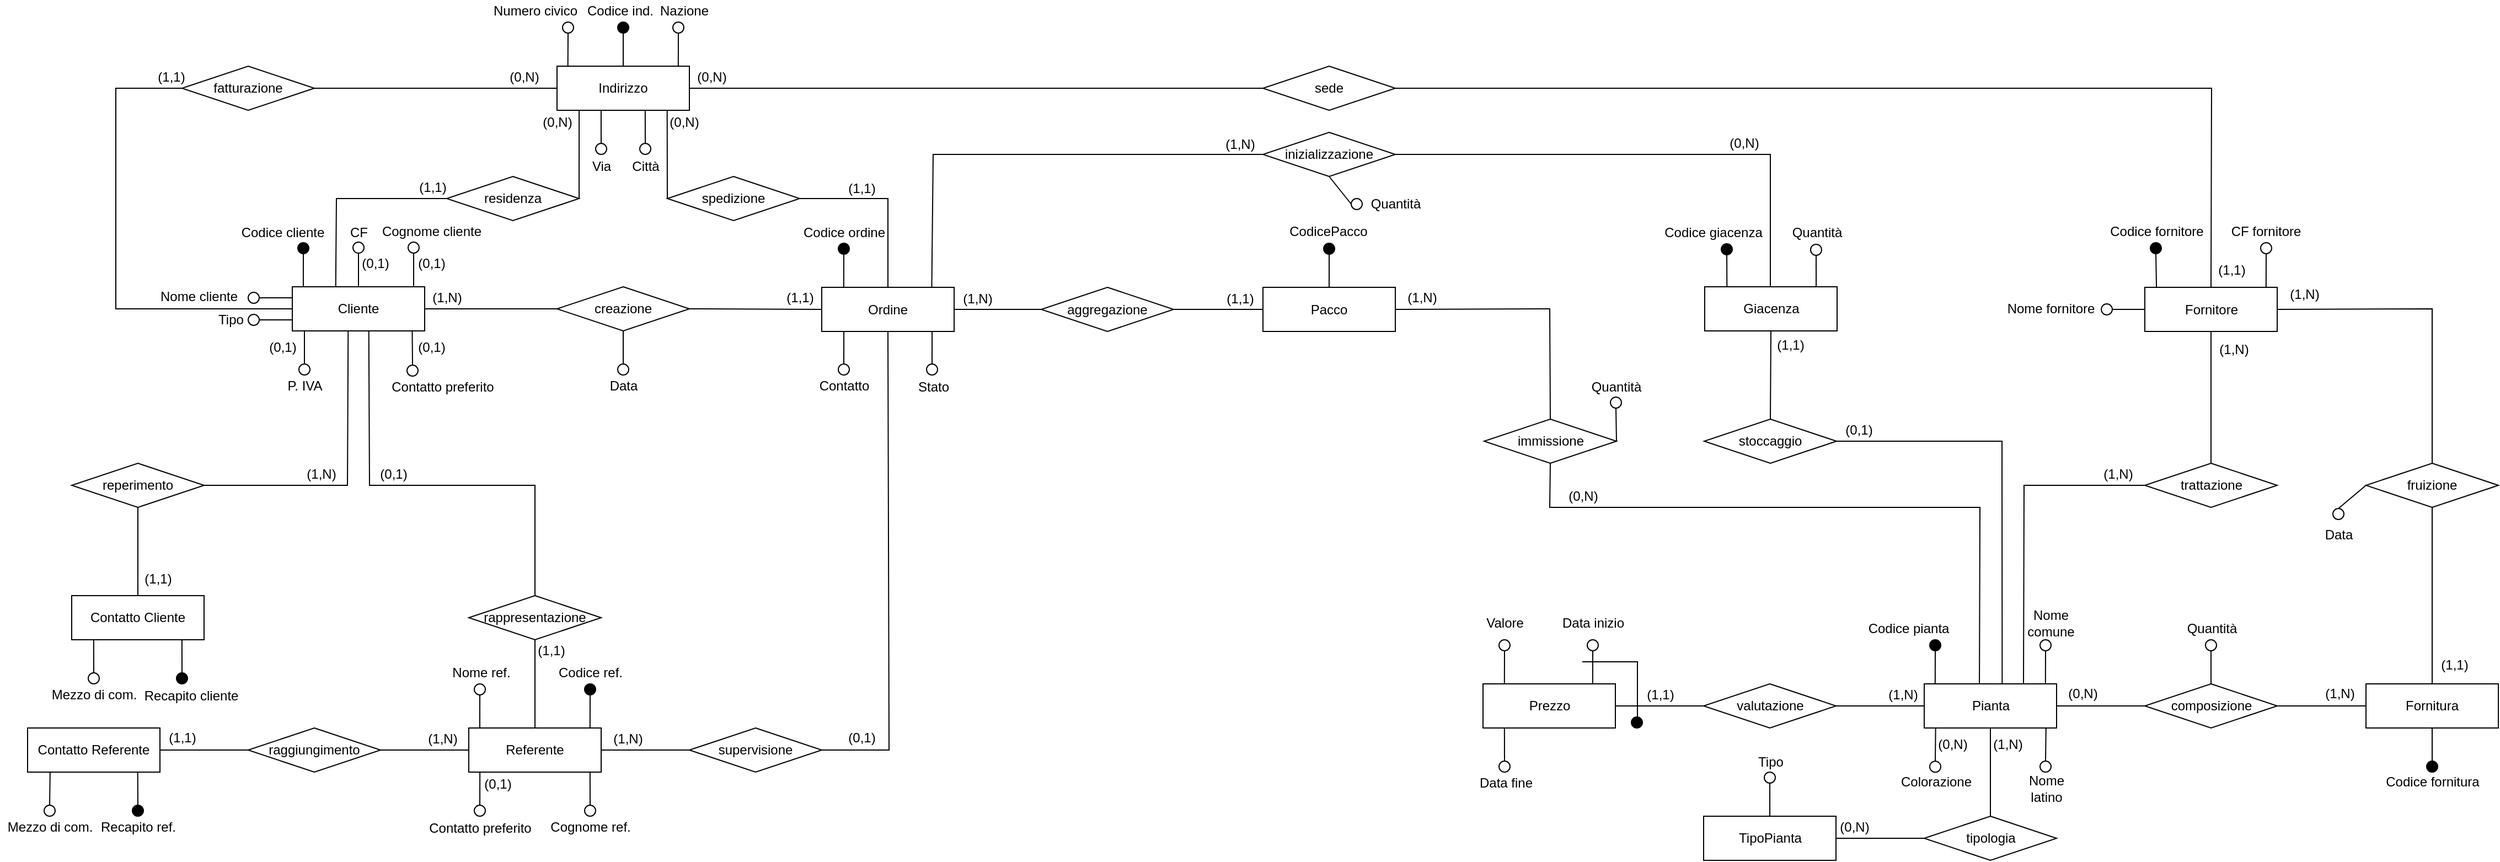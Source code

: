 <mxfile version="17.0.0" type="github">
  <diagram id="ni6ns9s3trIMgnXwsqBh" name="Page-1">
    <mxGraphModel dx="716" dy="377" grid="1" gridSize="10" guides="1" tooltips="1" connect="1" arrows="1" fold="1" page="1" pageScale="1" pageWidth="1169" pageHeight="827" math="0" shadow="0">
      <root>
        <mxCell id="0" />
        <mxCell id="1" parent="0" />
        <mxCell id="4iwTf2Q5Y9JTk8ooHyW_-1" value="Cliente" style="rounded=0;whiteSpace=wrap;html=1;strokeWidth=1;perimeterSpacing=0;" parent="1" vertex="1">
          <mxGeometry x="320" y="280" width="120" height="40" as="geometry" />
        </mxCell>
        <mxCell id="4iwTf2Q5Y9JTk8ooHyW_-2" value="" style="endArrow=none;html=1;rounded=0;fillColor=#000000;exitX=0.5;exitY=1;exitDx=0;exitDy=0;entryX=0.083;entryY=-0.005;entryDx=0;entryDy=0;entryPerimeter=0;" parent="1" source="4iwTf2Q5Y9JTk8ooHyW_-3" target="4iwTf2Q5Y9JTk8ooHyW_-1" edge="1">
          <mxGeometry width="50" height="50" relative="1" as="geometry">
            <mxPoint x="331.08" y="261" as="sourcePoint" />
            <mxPoint x="331" y="270" as="targetPoint" />
          </mxGeometry>
        </mxCell>
        <mxCell id="4iwTf2Q5Y9JTk8ooHyW_-3" value="" style="ellipse;whiteSpace=wrap;html=1;aspect=fixed;strokeWidth=1;fillColor=#000000;" parent="1" vertex="1">
          <mxGeometry x="325" y="240" width="10" height="10" as="geometry" />
        </mxCell>
        <mxCell id="4iwTf2Q5Y9JTk8ooHyW_-4" value="Codice cliente" style="text;html=1;align=center;verticalAlign=middle;resizable=0;points=[];autosize=1;strokeColor=none;fillColor=none;" parent="1" vertex="1">
          <mxGeometry x="266" y="221" width="90" height="20" as="geometry" />
        </mxCell>
        <mxCell id="4iwTf2Q5Y9JTk8ooHyW_-5" value="" style="ellipse;whiteSpace=wrap;html=1;aspect=fixed;strokeWidth=1;fillColor=none;" parent="1" vertex="1">
          <mxGeometry x="424" y="351" width="10" height="10" as="geometry" />
        </mxCell>
        <mxCell id="4iwTf2Q5Y9JTk8ooHyW_-20" value="Contatto preferito" style="text;html=1;align=center;verticalAlign=middle;resizable=0;points=[];autosize=1;strokeColor=none;fillColor=none;" parent="1" vertex="1">
          <mxGeometry x="401" y="361" width="110" height="20" as="geometry" />
        </mxCell>
        <mxCell id="4iwTf2Q5Y9JTk8ooHyW_-42" value="Referente" style="rounded=0;whiteSpace=wrap;html=1;strokeWidth=1;perimeterSpacing=0;" parent="1" vertex="1">
          <mxGeometry x="480" y="680" width="120" height="40" as="geometry" />
        </mxCell>
        <mxCell id="4iwTf2Q5Y9JTk8ooHyW_-43" value="rappresentazione" style="rhombus;whiteSpace=wrap;html=1;" parent="1" vertex="1">
          <mxGeometry x="480" y="560" width="120" height="40" as="geometry" />
        </mxCell>
        <mxCell id="4iwTf2Q5Y9JTk8ooHyW_-44" value="" style="endArrow=none;html=1;rounded=0;exitX=0.5;exitY=0;exitDx=0;exitDy=0;entryX=0.578;entryY=1.009;entryDx=0;entryDy=0;entryPerimeter=0;" parent="1" source="4iwTf2Q5Y9JTk8ooHyW_-43" target="4iwTf2Q5Y9JTk8ooHyW_-1" edge="1">
          <mxGeometry width="50" height="50" relative="1" as="geometry">
            <mxPoint x="491" y="601" as="sourcePoint" />
            <mxPoint x="390" y="400" as="targetPoint" />
            <Array as="points">
              <mxPoint x="540" y="460" />
              <mxPoint x="390" y="460" />
            </Array>
          </mxGeometry>
        </mxCell>
        <mxCell id="4iwTf2Q5Y9JTk8ooHyW_-45" value="" style="endArrow=none;html=1;rounded=0;exitX=0.5;exitY=0;exitDx=0;exitDy=0;entryX=0.5;entryY=1;entryDx=0;entryDy=0;" parent="1" source="4iwTf2Q5Y9JTk8ooHyW_-42" target="4iwTf2Q5Y9JTk8ooHyW_-43" edge="1">
          <mxGeometry width="50" height="50" relative="1" as="geometry">
            <mxPoint x="491" y="601" as="sourcePoint" />
            <mxPoint x="571" y="621" as="targetPoint" />
          </mxGeometry>
        </mxCell>
        <mxCell id="4iwTf2Q5Y9JTk8ooHyW_-46" value="" style="ellipse;whiteSpace=wrap;html=1;aspect=fixed;strokeWidth=1;fillColor=none;" parent="1" vertex="1">
          <mxGeometry x="485" y="640" width="10" height="10" as="geometry" />
        </mxCell>
        <mxCell id="4iwTf2Q5Y9JTk8ooHyW_-47" value="" style="endArrow=none;html=1;rounded=0;fillColor=#000000;exitX=0.5;exitY=1;exitDx=0;exitDy=0;entryX=0.083;entryY=0.01;entryDx=0;entryDy=0;entryPerimeter=0;" parent="1" source="4iwTf2Q5Y9JTk8ooHyW_-46" target="4iwTf2Q5Y9JTk8ooHyW_-42" edge="1">
          <mxGeometry width="50" height="50" relative="1" as="geometry">
            <mxPoint x="431" y="691" as="sourcePoint" />
            <mxPoint x="481" y="691" as="targetPoint" />
          </mxGeometry>
        </mxCell>
        <mxCell id="4iwTf2Q5Y9JTk8ooHyW_-48" value="Nome ref." style="text;html=1;align=center;verticalAlign=middle;resizable=0;points=[];autosize=1;strokeColor=none;fillColor=none;" parent="1" vertex="1">
          <mxGeometry x="456" y="620" width="70" height="20" as="geometry" />
        </mxCell>
        <mxCell id="4iwTf2Q5Y9JTk8ooHyW_-49" value="" style="ellipse;whiteSpace=wrap;html=1;aspect=fixed;strokeWidth=1;fillColor=none;" parent="1" vertex="1">
          <mxGeometry x="585" y="750" width="10" height="10" as="geometry" />
        </mxCell>
        <mxCell id="4iwTf2Q5Y9JTk8ooHyW_-50" value="" style="endArrow=none;html=1;rounded=0;fillColor=#000000;entryX=0.916;entryY=1.012;entryDx=0;entryDy=0;exitX=0.5;exitY=0;exitDx=0;exitDy=0;entryPerimeter=0;" parent="1" source="4iwTf2Q5Y9JTk8ooHyW_-49" target="4iwTf2Q5Y9JTk8ooHyW_-42" edge="1">
          <mxGeometry width="50" height="50" relative="1" as="geometry">
            <mxPoint x="451" y="711" as="sourcePoint" />
            <mxPoint x="481" y="711" as="targetPoint" />
          </mxGeometry>
        </mxCell>
        <mxCell id="4iwTf2Q5Y9JTk8ooHyW_-51" value="Cognome ref." style="text;html=1;align=center;verticalAlign=middle;resizable=0;points=[];autosize=1;strokeColor=none;fillColor=none;" parent="1" vertex="1">
          <mxGeometry x="545" y="760" width="90" height="20" as="geometry" />
        </mxCell>
        <mxCell id="4iwTf2Q5Y9JTk8ooHyW_-52" value="Contatto preferito" style="text;html=1;align=center;verticalAlign=middle;resizable=0;points=[];autosize=1;strokeColor=none;fillColor=none;" parent="1" vertex="1">
          <mxGeometry x="435" y="761" width="110" height="20" as="geometry" />
        </mxCell>
        <mxCell id="4iwTf2Q5Y9JTk8ooHyW_-54" value="" style="ellipse;whiteSpace=wrap;html=1;aspect=fixed;strokeWidth=1;fillColor=#000000;" parent="1" vertex="1">
          <mxGeometry x="585" y="640" width="10" height="10" as="geometry" />
        </mxCell>
        <mxCell id="4iwTf2Q5Y9JTk8ooHyW_-55" value="(0,1)" style="text;html=1;strokeColor=none;fillColor=none;align=center;verticalAlign=middle;whiteSpace=wrap;rounded=0;" parent="1" vertex="1">
          <mxGeometry x="382" y="435" width="60" height="30" as="geometry" />
        </mxCell>
        <mxCell id="4iwTf2Q5Y9JTk8ooHyW_-56" value="(1,1)" style="text;html=1;strokeColor=none;fillColor=none;align=center;verticalAlign=middle;whiteSpace=wrap;rounded=0;" parent="1" vertex="1">
          <mxGeometry x="525" y="595" width="60" height="30" as="geometry" />
        </mxCell>
        <mxCell id="4iwTf2Q5Y9JTk8ooHyW_-57" value="" style="endArrow=none;html=1;rounded=0;entryX=0.906;entryY=1.001;entryDx=0;entryDy=0;entryPerimeter=0;exitX=0.5;exitY=0;exitDx=0;exitDy=0;" parent="1" source="4iwTf2Q5Y9JTk8ooHyW_-5" target="4iwTf2Q5Y9JTk8ooHyW_-1" edge="1">
          <mxGeometry width="50" height="50" relative="1" as="geometry">
            <mxPoint x="431" y="351" as="sourcePoint" />
            <mxPoint x="431.32" y="321.48" as="targetPoint" />
          </mxGeometry>
        </mxCell>
        <mxCell id="4iwTf2Q5Y9JTk8ooHyW_-58" value="creazione" style="rhombus;whiteSpace=wrap;html=1;" parent="1" vertex="1">
          <mxGeometry x="560" y="280" width="120" height="40" as="geometry" />
        </mxCell>
        <mxCell id="4iwTf2Q5Y9JTk8ooHyW_-59" value="" style="endArrow=none;html=1;rounded=0;exitX=1;exitY=0.5;exitDx=0;exitDy=0;entryX=0;entryY=0.5;entryDx=0;entryDy=0;" parent="1" source="4iwTf2Q5Y9JTk8ooHyW_-1" target="4iwTf2Q5Y9JTk8ooHyW_-58" edge="1">
          <mxGeometry width="50" height="50" relative="1" as="geometry">
            <mxPoint x="551" y="341" as="sourcePoint" />
            <mxPoint x="601" y="291" as="targetPoint" />
          </mxGeometry>
        </mxCell>
        <mxCell id="4iwTf2Q5Y9JTk8ooHyW_-67" value="Via" style="text;html=1;align=center;verticalAlign=middle;resizable=0;points=[];autosize=1;strokeColor=none;fillColor=none;" parent="1" vertex="1">
          <mxGeometry x="585" y="161" width="30" height="20" as="geometry" />
        </mxCell>
        <mxCell id="4iwTf2Q5Y9JTk8ooHyW_-68" value="Numero civico" style="text;html=1;align=center;verticalAlign=middle;resizable=0;points=[];autosize=1;strokeColor=none;fillColor=none;" parent="1" vertex="1">
          <mxGeometry x="495" y="20" width="90" height="20" as="geometry" />
        </mxCell>
        <mxCell id="4iwTf2Q5Y9JTk8ooHyW_-69" value="Città" style="text;html=1;align=center;verticalAlign=middle;resizable=0;points=[];autosize=1;strokeColor=none;fillColor=none;" parent="1" vertex="1">
          <mxGeometry x="620" y="161" width="40" height="20" as="geometry" />
        </mxCell>
        <mxCell id="4iwTf2Q5Y9JTk8ooHyW_-72" value="Nazione" style="text;html=1;align=center;verticalAlign=middle;resizable=0;points=[];autosize=1;strokeColor=none;fillColor=none;" parent="1" vertex="1">
          <mxGeometry x="645" y="20" width="60" height="20" as="geometry" />
        </mxCell>
        <mxCell id="4iwTf2Q5Y9JTk8ooHyW_-75" value="Ordine" style="rounded=0;whiteSpace=wrap;html=1;strokeWidth=1;perimeterSpacing=0;" parent="1" vertex="1">
          <mxGeometry x="800" y="280.5" width="120" height="40" as="geometry" />
        </mxCell>
        <mxCell id="4iwTf2Q5Y9JTk8ooHyW_-76" value="Stato" style="text;html=1;align=center;verticalAlign=middle;resizable=0;points=[];autosize=1;strokeColor=none;fillColor=none;" parent="1" vertex="1">
          <mxGeometry x="881" y="361" width="40" height="20" as="geometry" />
        </mxCell>
        <mxCell id="4iwTf2Q5Y9JTk8ooHyW_-77" value="Pacco" style="rounded=0;whiteSpace=wrap;html=1;strokeWidth=1;perimeterSpacing=0;" parent="1" vertex="1">
          <mxGeometry x="1200" y="280.5" width="120" height="40" as="geometry" />
        </mxCell>
        <mxCell id="4iwTf2Q5Y9JTk8ooHyW_-78" value="" style="endArrow=none;html=1;rounded=0;fillColor=#000000;exitX=0.5;exitY=1;exitDx=0;exitDy=0;entryX=0.166;entryY=-0.004;entryDx=0;entryDy=0;entryPerimeter=0;" parent="1" source="4iwTf2Q5Y9JTk8ooHyW_-79" target="4iwTf2Q5Y9JTk8ooHyW_-75" edge="1">
          <mxGeometry width="50" height="50" relative="1" as="geometry">
            <mxPoint x="820" y="260.5" as="sourcePoint" />
            <mxPoint x="820" y="270" as="targetPoint" />
          </mxGeometry>
        </mxCell>
        <mxCell id="4iwTf2Q5Y9JTk8ooHyW_-79" value="" style="ellipse;whiteSpace=wrap;html=1;aspect=fixed;strokeWidth=1;fillColor=#000000;" parent="1" vertex="1">
          <mxGeometry x="815" y="240.5" width="10" height="10" as="geometry" />
        </mxCell>
        <mxCell id="4iwTf2Q5Y9JTk8ooHyW_-80" value="Codice ordine" style="text;html=1;align=center;verticalAlign=middle;resizable=0;points=[];autosize=1;strokeColor=none;fillColor=none;" parent="1" vertex="1">
          <mxGeometry x="775" y="220.5" width="90" height="20" as="geometry" />
        </mxCell>
        <mxCell id="4iwTf2Q5Y9JTk8ooHyW_-81" value="" style="ellipse;whiteSpace=wrap;html=1;aspect=fixed;strokeWidth=1;fillColor=none;" parent="1" vertex="1">
          <mxGeometry x="815" y="350" width="10" height="10" as="geometry" />
        </mxCell>
        <mxCell id="4iwTf2Q5Y9JTk8ooHyW_-82" value="Contatto" style="text;html=1;align=center;verticalAlign=middle;resizable=0;points=[];autosize=1;strokeColor=none;fillColor=none;" parent="1" vertex="1">
          <mxGeometry x="790" y="360" width="60" height="20" as="geometry" />
        </mxCell>
        <mxCell id="4iwTf2Q5Y9JTk8ooHyW_-83" value="" style="endArrow=none;html=1;rounded=0;fillColor=#000000;entryX=0.5;entryY=0;entryDx=0;entryDy=0;exitX=0.5;exitY=1;exitDx=0;exitDy=0;" parent="1" source="4iwTf2Q5Y9JTk8ooHyW_-84" target="4iwTf2Q5Y9JTk8ooHyW_-77" edge="1">
          <mxGeometry width="50" height="50" relative="1" as="geometry">
            <mxPoint x="1219" y="260.5" as="sourcePoint" />
            <mxPoint x="1218.92" y="280.5" as="targetPoint" />
          </mxGeometry>
        </mxCell>
        <mxCell id="4iwTf2Q5Y9JTk8ooHyW_-84" value="" style="ellipse;whiteSpace=wrap;html=1;aspect=fixed;strokeWidth=1;fillColor=#000000;" parent="1" vertex="1">
          <mxGeometry x="1255" y="240.5" width="10" height="10" as="geometry" />
        </mxCell>
        <mxCell id="4iwTf2Q5Y9JTk8ooHyW_-85" value="CodicePacco" style="text;html=1;align=center;verticalAlign=middle;resizable=0;points=[];autosize=1;strokeColor=none;fillColor=none;" parent="1" vertex="1">
          <mxGeometry x="1214" y="220" width="90" height="20" as="geometry" />
        </mxCell>
        <mxCell id="4iwTf2Q5Y9JTk8ooHyW_-86" value="aggregazione" style="rhombus;whiteSpace=wrap;html=1;" parent="1" vertex="1">
          <mxGeometry x="999" y="280.5" width="120" height="40" as="geometry" />
        </mxCell>
        <mxCell id="4iwTf2Q5Y9JTk8ooHyW_-87" value="" style="endArrow=none;html=1;rounded=0;entryX=0;entryY=0.5;entryDx=0;entryDy=0;exitX=1;exitY=0.5;exitDx=0;exitDy=0;" parent="1" source="4iwTf2Q5Y9JTk8ooHyW_-86" target="4iwTf2Q5Y9JTk8ooHyW_-77" edge="1">
          <mxGeometry width="50" height="50" relative="1" as="geometry">
            <mxPoint x="1099" y="370.5" as="sourcePoint" />
            <mxPoint x="1149" y="320.5" as="targetPoint" />
          </mxGeometry>
        </mxCell>
        <mxCell id="4iwTf2Q5Y9JTk8ooHyW_-88" value="" style="endArrow=none;html=1;rounded=0;entryX=1;entryY=0.5;entryDx=0;entryDy=0;exitX=0;exitY=0.5;exitDx=0;exitDy=0;" parent="1" source="4iwTf2Q5Y9JTk8ooHyW_-86" target="4iwTf2Q5Y9JTk8ooHyW_-75" edge="1">
          <mxGeometry width="50" height="50" relative="1" as="geometry">
            <mxPoint x="1102" y="370.5" as="sourcePoint" />
            <mxPoint x="1152" y="320.5" as="targetPoint" />
          </mxGeometry>
        </mxCell>
        <mxCell id="4iwTf2Q5Y9JTk8ooHyW_-89" value="immissione" style="rhombus;whiteSpace=wrap;html=1;" parent="1" vertex="1">
          <mxGeometry x="1400.5" y="400" width="120" height="40" as="geometry" />
        </mxCell>
        <mxCell id="4iwTf2Q5Y9JTk8ooHyW_-90" value="" style="endArrow=none;html=1;rounded=0;entryX=0.5;entryY=0;entryDx=0;entryDy=0;exitX=1;exitY=0.5;exitDx=0;exitDy=0;" parent="1" source="4iwTf2Q5Y9JTk8ooHyW_-77" target="4iwTf2Q5Y9JTk8ooHyW_-89" edge="1">
          <mxGeometry width="50" height="50" relative="1" as="geometry">
            <mxPoint x="1319" y="350.5" as="sourcePoint" />
            <mxPoint x="1369" y="300.5" as="targetPoint" />
            <Array as="points">
              <mxPoint x="1460" y="300" />
            </Array>
          </mxGeometry>
        </mxCell>
        <mxCell id="4iwTf2Q5Y9JTk8ooHyW_-91" value="" style="endArrow=none;html=1;rounded=0;exitX=0.5;exitY=1;exitDx=0;exitDy=0;entryX=0.417;entryY=-0.008;entryDx=0;entryDy=0;entryPerimeter=0;" parent="1" source="4iwTf2Q5Y9JTk8ooHyW_-89" target="4iwTf2Q5Y9JTk8ooHyW_-135" edge="1">
          <mxGeometry width="50" height="50" relative="1" as="geometry">
            <mxPoint x="1530" y="310" as="sourcePoint" />
            <mxPoint x="1600" y="450" as="targetPoint" />
            <Array as="points">
              <mxPoint x="1460" y="480" />
              <mxPoint x="1850" y="480" />
            </Array>
          </mxGeometry>
        </mxCell>
        <mxCell id="4iwTf2Q5Y9JTk8ooHyW_-95" value="(1,N)" style="text;html=1;align=center;verticalAlign=middle;resizable=0;points=[];autosize=1;strokeColor=none;fillColor=none;" parent="1" vertex="1">
          <mxGeometry x="921" y="280.5" width="40" height="20" as="geometry" />
        </mxCell>
        <mxCell id="4iwTf2Q5Y9JTk8ooHyW_-96" value="(1,1)" style="text;html=1;align=center;verticalAlign=middle;resizable=0;points=[];autosize=1;strokeColor=none;fillColor=none;" parent="1" vertex="1">
          <mxGeometry x="1159" y="280.5" width="40" height="20" as="geometry" />
        </mxCell>
        <mxCell id="4iwTf2Q5Y9JTk8ooHyW_-97" value="inizializzazione" style="rhombus;whiteSpace=wrap;html=1;" parent="1" vertex="1">
          <mxGeometry x="1200" y="140" width="120" height="40" as="geometry" />
        </mxCell>
        <mxCell id="4iwTf2Q5Y9JTk8ooHyW_-111" value="" style="endArrow=none;html=1;rounded=0;entryX=0;entryY=0.5;entryDx=0;entryDy=0;exitX=0.831;exitY=0.005;exitDx=0;exitDy=0;exitPerimeter=0;" parent="1" source="4iwTf2Q5Y9JTk8ooHyW_-75" target="4iwTf2Q5Y9JTk8ooHyW_-97" edge="1">
          <mxGeometry width="50" height="50" relative="1" as="geometry">
            <mxPoint x="901" y="321" as="sourcePoint" />
            <mxPoint x="991" y="260.5" as="targetPoint" />
            <Array as="points">
              <mxPoint x="901" y="160" />
            </Array>
          </mxGeometry>
        </mxCell>
        <mxCell id="4iwTf2Q5Y9JTk8ooHyW_-112" value="" style="endArrow=none;html=1;rounded=0;exitX=1;exitY=0.5;exitDx=0;exitDy=0;entryX=0.5;entryY=0;entryDx=0;entryDy=0;" parent="1" source="4iwTf2Q5Y9JTk8ooHyW_-97" edge="1">
          <mxGeometry width="50" height="50" relative="1" as="geometry">
            <mxPoint x="1448" y="410.5" as="sourcePoint" />
            <mxPoint x="1660" y="280.5" as="targetPoint" />
            <Array as="points">
              <mxPoint x="1660" y="160" />
            </Array>
          </mxGeometry>
        </mxCell>
        <mxCell id="4iwTf2Q5Y9JTk8ooHyW_-115" value="Quantità" style="text;html=1;align=center;verticalAlign=middle;resizable=0;points=[];autosize=1;strokeColor=none;fillColor=none;" parent="1" vertex="1">
          <mxGeometry x="1290" y="195" width="60" height="20" as="geometry" />
        </mxCell>
        <mxCell id="4iwTf2Q5Y9JTk8ooHyW_-116" value="" style="endArrow=none;html=1;rounded=0;fillColor=#000000;exitX=0.5;exitY=1;exitDx=0;exitDy=0;entryX=1;entryY=0.5;entryDx=0;entryDy=0;" parent="1" source="4iwTf2Q5Y9JTk8ooHyW_-117" target="4iwTf2Q5Y9JTk8ooHyW_-89" edge="1">
          <mxGeometry width="50" height="50" relative="1" as="geometry">
            <mxPoint x="1594.5" y="265.5" as="sourcePoint" />
            <mxPoint x="1530" y="420" as="targetPoint" />
          </mxGeometry>
        </mxCell>
        <mxCell id="4iwTf2Q5Y9JTk8ooHyW_-117" value="" style="ellipse;whiteSpace=wrap;html=1;aspect=fixed;strokeWidth=1;fillColor=none;" parent="1" vertex="1">
          <mxGeometry x="1515" y="380" width="10" height="10" as="geometry" />
        </mxCell>
        <mxCell id="4iwTf2Q5Y9JTk8ooHyW_-118" value="Quantità" style="text;html=1;align=center;verticalAlign=middle;resizable=0;points=[];autosize=1;strokeColor=none;fillColor=none;" parent="1" vertex="1">
          <mxGeometry x="1490" y="361" width="60" height="20" as="geometry" />
        </mxCell>
        <mxCell id="4iwTf2Q5Y9JTk8ooHyW_-119" value="(1,N)" style="text;html=1;align=center;verticalAlign=middle;resizable=0;points=[];autosize=1;strokeColor=none;fillColor=none;" parent="1" vertex="1">
          <mxGeometry x="1324" y="280" width="40" height="20" as="geometry" />
        </mxCell>
        <mxCell id="4iwTf2Q5Y9JTk8ooHyW_-120" value="(0,N)" style="text;html=1;align=center;verticalAlign=middle;resizable=0;points=[];autosize=1;strokeColor=none;fillColor=none;" parent="1" vertex="1">
          <mxGeometry x="1470" y="460" width="40" height="20" as="geometry" />
        </mxCell>
        <mxCell id="4iwTf2Q5Y9JTk8ooHyW_-121" value="" style="endArrow=none;html=1;rounded=0;exitX=1;exitY=0.5;exitDx=0;exitDy=0;entryX=0;entryY=0.5;entryDx=0;entryDy=0;" parent="1" source="4iwTf2Q5Y9JTk8ooHyW_-58" target="4iwTf2Q5Y9JTk8ooHyW_-75" edge="1">
          <mxGeometry width="50" height="50" relative="1" as="geometry">
            <mxPoint x="751" y="351" as="sourcePoint" />
            <mxPoint x="790" y="300" as="targetPoint" />
          </mxGeometry>
        </mxCell>
        <mxCell id="4iwTf2Q5Y9JTk8ooHyW_-122" value="" style="endArrow=none;html=1;rounded=0;entryX=0.084;entryY=1.008;entryDx=0;entryDy=0;entryPerimeter=0;exitX=0.5;exitY=0;exitDx=0;exitDy=0;" parent="1" source="4iwTf2Q5Y9JTk8ooHyW_-287" target="4iwTf2Q5Y9JTk8ooHyW_-42" edge="1">
          <mxGeometry width="50" height="50" relative="1" as="geometry">
            <mxPoint x="490" y="740" as="sourcePoint" />
            <mxPoint x="490.04" y="721" as="targetPoint" />
          </mxGeometry>
        </mxCell>
        <mxCell id="4iwTf2Q5Y9JTk8ooHyW_-123" value="supervisione" style="rhombus;whiteSpace=wrap;html=1;" parent="1" vertex="1">
          <mxGeometry x="680" y="680" width="120" height="40" as="geometry" />
        </mxCell>
        <mxCell id="4iwTf2Q5Y9JTk8ooHyW_-124" value="" style="endArrow=none;html=1;rounded=0;exitX=1;exitY=0.5;exitDx=0;exitDy=0;entryX=0;entryY=0.5;entryDx=0;entryDy=0;" parent="1" source="4iwTf2Q5Y9JTk8ooHyW_-42" target="4iwTf2Q5Y9JTk8ooHyW_-123" edge="1">
          <mxGeometry width="50" height="50" relative="1" as="geometry">
            <mxPoint x="641" y="701" as="sourcePoint" />
            <mxPoint x="691" y="651" as="targetPoint" />
          </mxGeometry>
        </mxCell>
        <mxCell id="4iwTf2Q5Y9JTk8ooHyW_-125" value="" style="endArrow=none;html=1;rounded=0;exitX=1;exitY=0.5;exitDx=0;exitDy=0;entryX=0.5;entryY=1;entryDx=0;entryDy=0;" parent="1" source="4iwTf2Q5Y9JTk8ooHyW_-123" target="4iwTf2Q5Y9JTk8ooHyW_-75" edge="1">
          <mxGeometry width="50" height="50" relative="1" as="geometry">
            <mxPoint x="856" y="700" as="sourcePoint" />
            <mxPoint x="906" y="650" as="targetPoint" />
            <Array as="points">
              <mxPoint x="861" y="700" />
            </Array>
          </mxGeometry>
        </mxCell>
        <mxCell id="4iwTf2Q5Y9JTk8ooHyW_-126" value="" style="endArrow=none;html=1;rounded=0;exitX=0.5;exitY=0;exitDx=0;exitDy=0;entryX=0.167;entryY=1.013;entryDx=0;entryDy=0;entryPerimeter=0;" parent="1" source="4iwTf2Q5Y9JTk8ooHyW_-81" target="4iwTf2Q5Y9JTk8ooHyW_-75" edge="1">
          <mxGeometry width="50" height="50" relative="1" as="geometry">
            <mxPoint x="881" y="351" as="sourcePoint" />
            <mxPoint x="931" y="301" as="targetPoint" />
          </mxGeometry>
        </mxCell>
        <mxCell id="4iwTf2Q5Y9JTk8ooHyW_-128" value="(1,N)" style="text;html=1;align=center;verticalAlign=middle;resizable=0;points=[];autosize=1;strokeColor=none;fillColor=none;" parent="1" vertex="1">
          <mxGeometry x="1159" y="141" width="40" height="20" as="geometry" />
        </mxCell>
        <mxCell id="4iwTf2Q5Y9JTk8ooHyW_-129" value="(0,N)" style="text;html=1;align=center;verticalAlign=middle;resizable=0;points=[];autosize=1;strokeColor=none;fillColor=none;" parent="1" vertex="1">
          <mxGeometry x="1615.5" y="140" width="40" height="20" as="geometry" />
        </mxCell>
        <mxCell id="4iwTf2Q5Y9JTk8ooHyW_-130" value="" style="ellipse;whiteSpace=wrap;html=1;aspect=fixed;strokeWidth=1;fillColor=none;" parent="1" vertex="1">
          <mxGeometry x="895" y="350" width="10" height="10" as="geometry" />
        </mxCell>
        <mxCell id="4iwTf2Q5Y9JTk8ooHyW_-131" value="" style="endArrow=none;html=1;rounded=0;exitX=0.5;exitY=0;exitDx=0;exitDy=0;entryX=0.167;entryY=1.013;entryDx=0;entryDy=0;entryPerimeter=0;" parent="1" source="4iwTf2Q5Y9JTk8ooHyW_-130" edge="1">
          <mxGeometry width="50" height="50" relative="1" as="geometry">
            <mxPoint x="900" y="350.98" as="sourcePoint" />
            <mxPoint x="900.04" y="321" as="targetPoint" />
          </mxGeometry>
        </mxCell>
        <mxCell id="4iwTf2Q5Y9JTk8ooHyW_-135" value="Pianta" style="rounded=0;whiteSpace=wrap;html=1;strokeWidth=1;perimeterSpacing=0;" parent="1" vertex="1">
          <mxGeometry x="1799.5" y="640" width="120" height="40" as="geometry" />
        </mxCell>
        <mxCell id="4iwTf2Q5Y9JTk8ooHyW_-147" value="" style="endArrow=none;html=1;rounded=0;fillColor=#000000;entryX=0.166;entryY=0;entryDx=0;entryDy=0;entryPerimeter=0;exitX=0.5;exitY=1;exitDx=0;exitDy=0;" parent="1" source="4iwTf2Q5Y9JTk8ooHyW_-148" edge="1">
          <mxGeometry width="50" height="50" relative="1" as="geometry">
            <mxPoint x="1809.5" y="620" as="sourcePoint" />
            <mxPoint x="1809.42" y="640" as="targetPoint" />
          </mxGeometry>
        </mxCell>
        <mxCell id="4iwTf2Q5Y9JTk8ooHyW_-148" value="" style="ellipse;whiteSpace=wrap;html=1;aspect=fixed;strokeWidth=1;fillColor=#000000;" parent="1" vertex="1">
          <mxGeometry x="1804.5" y="600" width="10" height="10" as="geometry" />
        </mxCell>
        <mxCell id="4iwTf2Q5Y9JTk8ooHyW_-149" value="Codice pianta" style="text;html=1;align=center;verticalAlign=middle;resizable=0;points=[];autosize=1;strokeColor=none;fillColor=none;" parent="1" vertex="1">
          <mxGeometry x="1740" y="580" width="90" height="20" as="geometry" />
        </mxCell>
        <mxCell id="4iwTf2Q5Y9JTk8ooHyW_-150" value="Nome &lt;br&gt;latino" style="text;html=1;align=center;verticalAlign=middle;resizable=0;points=[];autosize=1;strokeColor=none;fillColor=none;" parent="1" vertex="1">
          <mxGeometry x="1884.5" y="720" width="50" height="30" as="geometry" />
        </mxCell>
        <mxCell id="4iwTf2Q5Y9JTk8ooHyW_-151" value="" style="endArrow=none;html=1;rounded=0;fillColor=#000000;entryX=0.166;entryY=0;entryDx=0;entryDy=0;entryPerimeter=0;exitX=0.5;exitY=1;exitDx=0;exitDy=0;" parent="1" source="4iwTf2Q5Y9JTk8ooHyW_-152" edge="1">
          <mxGeometry width="50" height="50" relative="1" as="geometry">
            <mxPoint x="1909.5" y="620" as="sourcePoint" />
            <mxPoint x="1909.42" y="640" as="targetPoint" />
          </mxGeometry>
        </mxCell>
        <mxCell id="4iwTf2Q5Y9JTk8ooHyW_-152" value="" style="ellipse;whiteSpace=wrap;html=1;aspect=fixed;strokeWidth=1;fillColor=none;" parent="1" vertex="1">
          <mxGeometry x="1904.5" y="600" width="10" height="10" as="geometry" />
        </mxCell>
        <mxCell id="4iwTf2Q5Y9JTk8ooHyW_-153" value="Nome &lt;br&gt;comune" style="text;html=1;align=center;verticalAlign=middle;resizable=0;points=[];autosize=1;strokeColor=none;fillColor=none;" parent="1" vertex="1">
          <mxGeometry x="1883.5" y="570" width="60" height="30" as="geometry" />
        </mxCell>
        <mxCell id="4iwTf2Q5Y9JTk8ooHyW_-157" value="Prezzo" style="rounded=0;whiteSpace=wrap;html=1;strokeWidth=1;perimeterSpacing=0;" parent="1" vertex="1">
          <mxGeometry x="1399.5" y="640" width="120" height="40" as="geometry" />
        </mxCell>
        <mxCell id="4iwTf2Q5Y9JTk8ooHyW_-158" value="valutazione" style="rhombus;whiteSpace=wrap;html=1;" parent="1" vertex="1">
          <mxGeometry x="1599.5" y="640" width="120" height="40" as="geometry" />
        </mxCell>
        <mxCell id="4iwTf2Q5Y9JTk8ooHyW_-159" value="" style="endArrow=none;html=1;rounded=0;entryX=0;entryY=0.5;entryDx=0;entryDy=0;exitX=1;exitY=0.5;exitDx=0;exitDy=0;" parent="1" source="4iwTf2Q5Y9JTk8ooHyW_-158" target="4iwTf2Q5Y9JTk8ooHyW_-135" edge="1">
          <mxGeometry width="50" height="50" relative="1" as="geometry">
            <mxPoint x="1689.5" y="760" as="sourcePoint" />
            <mxPoint x="1739.5" y="710" as="targetPoint" />
          </mxGeometry>
        </mxCell>
        <mxCell id="4iwTf2Q5Y9JTk8ooHyW_-160" value="" style="endArrow=none;html=1;rounded=0;entryX=1;entryY=0.5;entryDx=0;entryDy=0;exitX=0;exitY=0.5;exitDx=0;exitDy=0;" parent="1" source="4iwTf2Q5Y9JTk8ooHyW_-158" target="4iwTf2Q5Y9JTk8ooHyW_-157" edge="1">
          <mxGeometry width="50" height="50" relative="1" as="geometry">
            <mxPoint x="1689.5" y="760" as="sourcePoint" />
            <mxPoint x="1739.5" y="710" as="targetPoint" />
          </mxGeometry>
        </mxCell>
        <mxCell id="4iwTf2Q5Y9JTk8ooHyW_-161" value="" style="endArrow=none;html=1;rounded=0;fillColor=#000000;entryX=0.166;entryY=0;entryDx=0;entryDy=0;entryPerimeter=0;exitX=0.5;exitY=1;exitDx=0;exitDy=0;" parent="1" source="4iwTf2Q5Y9JTk8ooHyW_-162" edge="1">
          <mxGeometry width="50" height="50" relative="1" as="geometry">
            <mxPoint x="1419" y="620" as="sourcePoint" />
            <mxPoint x="1418.92" y="640" as="targetPoint" />
          </mxGeometry>
        </mxCell>
        <mxCell id="4iwTf2Q5Y9JTk8ooHyW_-162" value="" style="ellipse;whiteSpace=wrap;html=1;aspect=fixed;strokeWidth=1;fillColor=none;" parent="1" vertex="1">
          <mxGeometry x="1414" y="600" width="10" height="10" as="geometry" />
        </mxCell>
        <mxCell id="4iwTf2Q5Y9JTk8ooHyW_-163" value="" style="endArrow=none;html=1;rounded=0;fillColor=#000000;entryX=0.166;entryY=0;entryDx=0;entryDy=0;entryPerimeter=0;exitX=0.5;exitY=1;exitDx=0;exitDy=0;" parent="1" source="4iwTf2Q5Y9JTk8ooHyW_-164" edge="1">
          <mxGeometry width="50" height="50" relative="1" as="geometry">
            <mxPoint x="1499" y="620" as="sourcePoint" />
            <mxPoint x="1498.92" y="640" as="targetPoint" />
          </mxGeometry>
        </mxCell>
        <mxCell id="4iwTf2Q5Y9JTk8ooHyW_-164" value="" style="ellipse;whiteSpace=wrap;html=1;aspect=fixed;strokeWidth=1;fillColor=none;" parent="1" vertex="1">
          <mxGeometry x="1494" y="600" width="10" height="10" as="geometry" />
        </mxCell>
        <mxCell id="4iwTf2Q5Y9JTk8ooHyW_-165" value="Data inizio" style="text;html=1;align=center;verticalAlign=middle;resizable=0;points=[];autosize=1;strokeColor=none;fillColor=none;" parent="1" vertex="1">
          <mxGeometry x="1464" y="575" width="70" height="20" as="geometry" />
        </mxCell>
        <mxCell id="4iwTf2Q5Y9JTk8ooHyW_-166" value="Valore" style="text;html=1;align=center;verticalAlign=middle;resizable=0;points=[];autosize=1;strokeColor=none;fillColor=none;" parent="1" vertex="1">
          <mxGeometry x="1394" y="575" width="50" height="20" as="geometry" />
        </mxCell>
        <mxCell id="4iwTf2Q5Y9JTk8ooHyW_-167" value="" style="endArrow=none;html=1;rounded=0;" parent="1" edge="1">
          <mxGeometry width="50" height="50" relative="1" as="geometry">
            <mxPoint x="1489.5" y="620" as="sourcePoint" />
            <mxPoint x="1539.5" y="670" as="targetPoint" />
            <Array as="points">
              <mxPoint x="1539.5" y="620" />
            </Array>
          </mxGeometry>
        </mxCell>
        <mxCell id="4iwTf2Q5Y9JTk8ooHyW_-168" value="" style="ellipse;whiteSpace=wrap;html=1;aspect=fixed;strokeWidth=1;fillColor=#000000;" parent="1" vertex="1">
          <mxGeometry x="1534" y="670" width="10" height="10" as="geometry" />
        </mxCell>
        <mxCell id="4iwTf2Q5Y9JTk8ooHyW_-169" value="(1,N)" style="text;html=1;align=center;verticalAlign=middle;resizable=0;points=[];autosize=1;strokeColor=none;fillColor=none;" parent="1" vertex="1">
          <mxGeometry x="1759.5" y="640" width="40" height="20" as="geometry" />
        </mxCell>
        <mxCell id="4iwTf2Q5Y9JTk8ooHyW_-170" value="(1,1)" style="text;html=1;align=center;verticalAlign=middle;resizable=0;points=[];autosize=1;strokeColor=none;fillColor=none;" parent="1" vertex="1">
          <mxGeometry x="1539.5" y="640" width="40" height="20" as="geometry" />
        </mxCell>
        <mxCell id="4iwTf2Q5Y9JTk8ooHyW_-184" value="" style="ellipse;whiteSpace=wrap;html=1;aspect=fixed;strokeWidth=1;fillColor=none;" parent="1" vertex="1">
          <mxGeometry x="615" y="350" width="10" height="10" as="geometry" />
        </mxCell>
        <mxCell id="4iwTf2Q5Y9JTk8ooHyW_-185" value="Data" style="text;html=1;align=center;verticalAlign=middle;resizable=0;points=[];autosize=1;strokeColor=none;fillColor=none;" parent="1" vertex="1">
          <mxGeometry x="600" y="360" width="40" height="20" as="geometry" />
        </mxCell>
        <mxCell id="4iwTf2Q5Y9JTk8ooHyW_-186" value="" style="endArrow=none;html=1;rounded=0;exitX=0.5;exitY=0;exitDx=0;exitDy=0;entryX=0.5;entryY=1;entryDx=0;entryDy=0;" parent="1" source="4iwTf2Q5Y9JTk8ooHyW_-184" target="4iwTf2Q5Y9JTk8ooHyW_-58" edge="1">
          <mxGeometry width="50" height="50" relative="1" as="geometry">
            <mxPoint x="682" y="355.49" as="sourcePoint" />
            <mxPoint x="621.04" y="325.51" as="targetPoint" />
          </mxGeometry>
        </mxCell>
        <mxCell id="4iwTf2Q5Y9JTk8ooHyW_-187" value="(1,1)" style="text;html=1;align=center;verticalAlign=middle;resizable=0;points=[];autosize=1;strokeColor=none;fillColor=none;" parent="1" vertex="1">
          <mxGeometry x="760" y="280" width="40" height="20" as="geometry" />
        </mxCell>
        <mxCell id="4iwTf2Q5Y9JTk8ooHyW_-188" value="(1,N)" style="text;html=1;align=center;verticalAlign=middle;resizable=0;points=[];autosize=1;strokeColor=none;fillColor=none;" parent="1" vertex="1">
          <mxGeometry x="440" y="280" width="40" height="20" as="geometry" />
        </mxCell>
        <mxCell id="4iwTf2Q5Y9JTk8ooHyW_-189" value="(0,1)" style="text;html=1;align=center;verticalAlign=middle;resizable=0;points=[];autosize=1;strokeColor=none;fillColor=none;" parent="1" vertex="1">
          <mxGeometry x="816" y="679" width="40" height="20" as="geometry" />
        </mxCell>
        <mxCell id="4iwTf2Q5Y9JTk8ooHyW_-190" value="(1,N)" style="text;html=1;align=center;verticalAlign=middle;resizable=0;points=[];autosize=1;strokeColor=none;fillColor=none;" parent="1" vertex="1">
          <mxGeometry x="604" y="680" width="40" height="20" as="geometry" />
        </mxCell>
        <mxCell id="4iwTf2Q5Y9JTk8ooHyW_-192" value="Fornitore" style="rounded=0;whiteSpace=wrap;html=1;strokeWidth=1;perimeterSpacing=0;" parent="1" vertex="1">
          <mxGeometry x="1999.5" y="280.5" width="120" height="40" as="geometry" />
        </mxCell>
        <mxCell id="4iwTf2Q5Y9JTk8ooHyW_-193" value="" style="endArrow=none;html=1;rounded=0;fillColor=#000000;exitX=0.5;exitY=1;exitDx=0;exitDy=0;entryX=0.088;entryY=-0.003;entryDx=0;entryDy=0;entryPerimeter=0;" parent="1" source="4iwTf2Q5Y9JTk8ooHyW_-194" target="4iwTf2Q5Y9JTk8ooHyW_-192" edge="1">
          <mxGeometry width="50" height="50" relative="1" as="geometry">
            <mxPoint x="2009.58" y="260" as="sourcePoint" />
            <mxPoint x="2010" y="270" as="targetPoint" />
          </mxGeometry>
        </mxCell>
        <mxCell id="4iwTf2Q5Y9JTk8ooHyW_-194" value="" style="ellipse;whiteSpace=wrap;html=1;aspect=fixed;strokeWidth=1;fillColor=#000000;" parent="1" vertex="1">
          <mxGeometry x="2004.5" y="240" width="10" height="10" as="geometry" />
        </mxCell>
        <mxCell id="4iwTf2Q5Y9JTk8ooHyW_-195" value="Codice fornitore" style="text;html=1;align=center;verticalAlign=middle;resizable=0;points=[];autosize=1;strokeColor=none;fillColor=none;" parent="1" vertex="1">
          <mxGeometry x="1959.5" y="220" width="100" height="20" as="geometry" />
        </mxCell>
        <mxCell id="4iwTf2Q5Y9JTk8ooHyW_-196" value="" style="endArrow=none;html=1;rounded=0;fillColor=#000000;exitX=1;exitY=0.5;exitDx=0;exitDy=0;entryX=0;entryY=0.5;entryDx=0;entryDy=0;" parent="1" source="4iwTf2Q5Y9JTk8ooHyW_-197" target="4iwTf2Q5Y9JTk8ooHyW_-192" edge="1">
          <mxGeometry width="50" height="50" relative="1" as="geometry">
            <mxPoint x="2059.58" y="260" as="sourcePoint" />
            <mxPoint x="2060" y="270" as="targetPoint" />
          </mxGeometry>
        </mxCell>
        <mxCell id="4iwTf2Q5Y9JTk8ooHyW_-197" value="" style="ellipse;whiteSpace=wrap;html=1;aspect=fixed;strokeWidth=1;fillColor=none;" parent="1" vertex="1">
          <mxGeometry x="1960" y="295.5" width="10" height="10" as="geometry" />
        </mxCell>
        <mxCell id="4iwTf2Q5Y9JTk8ooHyW_-198" value="Nome fornitore" style="text;html=1;align=center;verticalAlign=middle;resizable=0;points=[];autosize=1;strokeColor=none;fillColor=none;" parent="1" vertex="1">
          <mxGeometry x="1868.5" y="290" width="90" height="20" as="geometry" />
        </mxCell>
        <mxCell id="4iwTf2Q5Y9JTk8ooHyW_-199" value="" style="endArrow=none;html=1;rounded=0;fillColor=#000000;exitX=0.5;exitY=1;exitDx=0;exitDy=0;entryX=0.916;entryY=0.011;entryDx=0;entryDy=0;entryPerimeter=0;" parent="1" source="4iwTf2Q5Y9JTk8ooHyW_-200" target="4iwTf2Q5Y9JTk8ooHyW_-192" edge="1">
          <mxGeometry width="50" height="50" relative="1" as="geometry">
            <mxPoint x="2108.58" y="260" as="sourcePoint" />
            <mxPoint x="2110" y="270" as="targetPoint" />
          </mxGeometry>
        </mxCell>
        <mxCell id="4iwTf2Q5Y9JTk8ooHyW_-200" value="" style="ellipse;whiteSpace=wrap;html=1;aspect=fixed;strokeWidth=1;fillColor=none;" parent="1" vertex="1">
          <mxGeometry x="2104.5" y="240" width="10" height="10" as="geometry" />
        </mxCell>
        <mxCell id="4iwTf2Q5Y9JTk8ooHyW_-201" value="CF fornitore" style="text;html=1;align=center;verticalAlign=middle;resizable=0;points=[];autosize=1;strokeColor=none;fillColor=none;" parent="1" vertex="1">
          <mxGeometry x="2068.5" y="220" width="80" height="20" as="geometry" />
        </mxCell>
        <mxCell id="4iwTf2Q5Y9JTk8ooHyW_-202" value="Fornitura" style="rounded=0;whiteSpace=wrap;html=1;strokeWidth=1;perimeterSpacing=0;" parent="1" vertex="1">
          <mxGeometry x="2200" y="640" width="120" height="40" as="geometry" />
        </mxCell>
        <mxCell id="4iwTf2Q5Y9JTk8ooHyW_-203" value="fruizione" style="rhombus;whiteSpace=wrap;html=1;" parent="1" vertex="1">
          <mxGeometry x="2200" y="440" width="120" height="40" as="geometry" />
        </mxCell>
        <mxCell id="4iwTf2Q5Y9JTk8ooHyW_-204" value="composizione" style="rhombus;whiteSpace=wrap;html=1;" parent="1" vertex="1">
          <mxGeometry x="1999.5" y="640" width="120" height="40" as="geometry" />
        </mxCell>
        <mxCell id="4iwTf2Q5Y9JTk8ooHyW_-205" value="trattazione" style="rhombus;whiteSpace=wrap;html=1;" parent="1" vertex="1">
          <mxGeometry x="1999.5" y="440" width="120" height="40" as="geometry" />
        </mxCell>
        <mxCell id="4iwTf2Q5Y9JTk8ooHyW_-207" value="" style="ellipse;whiteSpace=wrap;html=1;aspect=fixed;strokeWidth=1;fillColor=none;" parent="1" vertex="1">
          <mxGeometry x="1904.5" y="710" width="10" height="10" as="geometry" />
        </mxCell>
        <mxCell id="4iwTf2Q5Y9JTk8ooHyW_-208" value="" style="endArrow=none;html=1;rounded=0;exitX=0.5;exitY=0;exitDx=0;exitDy=0;entryX=0.92;entryY=1.001;entryDx=0;entryDy=0;entryPerimeter=0;" parent="1" source="4iwTf2Q5Y9JTk8ooHyW_-207" target="4iwTf2Q5Y9JTk8ooHyW_-135" edge="1">
          <mxGeometry width="50" height="50" relative="1" as="geometry">
            <mxPoint x="1909.5" y="709.98" as="sourcePoint" />
            <mxPoint x="1910" y="690" as="targetPoint" />
          </mxGeometry>
        </mxCell>
        <mxCell id="4iwTf2Q5Y9JTk8ooHyW_-209" value="" style="endArrow=none;html=1;rounded=0;exitX=1;exitY=0.5;exitDx=0;exitDy=0;entryX=0;entryY=0.5;entryDx=0;entryDy=0;" parent="1" source="4iwTf2Q5Y9JTk8ooHyW_-135" target="4iwTf2Q5Y9JTk8ooHyW_-204" edge="1">
          <mxGeometry width="50" height="50" relative="1" as="geometry">
            <mxPoint x="2010" y="640" as="sourcePoint" />
            <mxPoint x="2060" y="590" as="targetPoint" />
          </mxGeometry>
        </mxCell>
        <mxCell id="4iwTf2Q5Y9JTk8ooHyW_-210" value="" style="endArrow=none;html=1;rounded=0;entryX=0;entryY=0.5;entryDx=0;entryDy=0;exitX=1;exitY=0.5;exitDx=0;exitDy=0;" parent="1" source="4iwTf2Q5Y9JTk8ooHyW_-204" target="4iwTf2Q5Y9JTk8ooHyW_-202" edge="1">
          <mxGeometry width="50" height="50" relative="1" as="geometry">
            <mxPoint x="2010" y="640" as="sourcePoint" />
            <mxPoint x="2060" y="590" as="targetPoint" />
          </mxGeometry>
        </mxCell>
        <mxCell id="4iwTf2Q5Y9JTk8ooHyW_-211" value="" style="endArrow=none;html=1;rounded=0;entryX=0.5;entryY=1;entryDx=0;entryDy=0;exitX=0.5;exitY=0;exitDx=0;exitDy=0;" parent="1" source="4iwTf2Q5Y9JTk8ooHyW_-202" target="4iwTf2Q5Y9JTk8ooHyW_-203" edge="1">
          <mxGeometry width="50" height="50" relative="1" as="geometry">
            <mxPoint x="2210" y="600" as="sourcePoint" />
            <mxPoint x="2260" y="550" as="targetPoint" />
          </mxGeometry>
        </mxCell>
        <mxCell id="4iwTf2Q5Y9JTk8ooHyW_-212" value="" style="endArrow=none;html=1;rounded=0;exitX=1;exitY=0.5;exitDx=0;exitDy=0;entryX=0.5;entryY=0;entryDx=0;entryDy=0;" parent="1" source="4iwTf2Q5Y9JTk8ooHyW_-192" target="4iwTf2Q5Y9JTk8ooHyW_-203" edge="1">
          <mxGeometry width="50" height="50" relative="1" as="geometry">
            <mxPoint x="2200" y="360" as="sourcePoint" />
            <mxPoint x="2250" y="310" as="targetPoint" />
            <Array as="points">
              <mxPoint x="2260" y="300" />
            </Array>
          </mxGeometry>
        </mxCell>
        <mxCell id="4iwTf2Q5Y9JTk8ooHyW_-214" value="" style="endArrow=none;html=1;rounded=0;entryX=0.5;entryY=1;entryDx=0;entryDy=0;exitX=0.5;exitY=0;exitDx=0;exitDy=0;" parent="1" source="4iwTf2Q5Y9JTk8ooHyW_-205" target="4iwTf2Q5Y9JTk8ooHyW_-192" edge="1">
          <mxGeometry width="50" height="50" relative="1" as="geometry">
            <mxPoint x="1990" y="430" as="sourcePoint" />
            <mxPoint x="2040" y="380" as="targetPoint" />
          </mxGeometry>
        </mxCell>
        <mxCell id="4iwTf2Q5Y9JTk8ooHyW_-215" value="" style="endArrow=none;html=1;rounded=0;entryX=0;entryY=0.5;entryDx=0;entryDy=0;exitX=0.75;exitY=0;exitDx=0;exitDy=0;" parent="1" source="4iwTf2Q5Y9JTk8ooHyW_-135" target="4iwTf2Q5Y9JTk8ooHyW_-205" edge="1">
          <mxGeometry width="50" height="50" relative="1" as="geometry">
            <mxPoint x="1990" y="550" as="sourcePoint" />
            <mxPoint x="2040" y="500" as="targetPoint" />
            <Array as="points">
              <mxPoint x="1890" y="460" />
            </Array>
          </mxGeometry>
        </mxCell>
        <mxCell id="4iwTf2Q5Y9JTk8ooHyW_-230" value="(1,N)" style="text;html=1;align=center;verticalAlign=middle;resizable=0;points=[];autosize=1;strokeColor=none;fillColor=none;" parent="1" vertex="1">
          <mxGeometry x="2060" y="327" width="40" height="20" as="geometry" />
        </mxCell>
        <mxCell id="4iwTf2Q5Y9JTk8ooHyW_-231" value="(1,N)" style="text;html=1;align=center;verticalAlign=middle;resizable=0;points=[];autosize=1;strokeColor=none;fillColor=none;" parent="1" vertex="1">
          <mxGeometry x="1955" y="440" width="40" height="20" as="geometry" />
        </mxCell>
        <mxCell id="4iwTf2Q5Y9JTk8ooHyW_-232" value="(1,N)" style="text;html=1;align=center;verticalAlign=middle;resizable=0;points=[];autosize=1;strokeColor=none;fillColor=none;" parent="1" vertex="1">
          <mxGeometry x="2123.5" y="277" width="40" height="20" as="geometry" />
        </mxCell>
        <mxCell id="4iwTf2Q5Y9JTk8ooHyW_-233" value="(1,1)" style="text;html=1;align=center;verticalAlign=middle;resizable=0;points=[];autosize=1;strokeColor=none;fillColor=none;" parent="1" vertex="1">
          <mxGeometry x="2260" y="613" width="40" height="20" as="geometry" />
        </mxCell>
        <mxCell id="4iwTf2Q5Y9JTk8ooHyW_-234" value="(1,N)" style="text;html=1;align=center;verticalAlign=middle;resizable=0;points=[];autosize=1;strokeColor=none;fillColor=none;" parent="1" vertex="1">
          <mxGeometry x="2156" y="639" width="40" height="20" as="geometry" />
        </mxCell>
        <mxCell id="4iwTf2Q5Y9JTk8ooHyW_-235" value="(0,N)" style="text;html=1;align=center;verticalAlign=middle;resizable=0;points=[];autosize=1;strokeColor=none;fillColor=none;" parent="1" vertex="1">
          <mxGeometry x="1923" y="639" width="40" height="20" as="geometry" />
        </mxCell>
        <mxCell id="4iwTf2Q5Y9JTk8ooHyW_-236" value="" style="ellipse;whiteSpace=wrap;html=1;aspect=fixed;strokeWidth=1;fillColor=none;" parent="1" vertex="1">
          <mxGeometry x="2170" y="481" width="10" height="10" as="geometry" />
        </mxCell>
        <mxCell id="4iwTf2Q5Y9JTk8ooHyW_-237" value="" style="endArrow=none;html=1;rounded=0;entryX=0;entryY=0.5;entryDx=0;entryDy=0;exitX=0.5;exitY=0;exitDx=0;exitDy=0;" parent="1" source="4iwTf2Q5Y9JTk8ooHyW_-236" target="4iwTf2Q5Y9JTk8ooHyW_-203" edge="1">
          <mxGeometry width="50" height="50" relative="1" as="geometry">
            <mxPoint x="2120" y="490" as="sourcePoint" />
            <mxPoint x="2170" y="440" as="targetPoint" />
          </mxGeometry>
        </mxCell>
        <mxCell id="4iwTf2Q5Y9JTk8ooHyW_-238" value="Data" style="text;html=1;align=center;verticalAlign=middle;resizable=0;points=[];autosize=1;strokeColor=none;fillColor=none;" parent="1" vertex="1">
          <mxGeometry x="2155" y="495" width="40" height="20" as="geometry" />
        </mxCell>
        <mxCell id="4iwTf2Q5Y9JTk8ooHyW_-239" value="" style="ellipse;whiteSpace=wrap;html=1;aspect=fixed;strokeWidth=1;fillColor=none;" parent="1" vertex="1">
          <mxGeometry x="2054.5" y="600" width="10" height="10" as="geometry" />
        </mxCell>
        <mxCell id="4iwTf2Q5Y9JTk8ooHyW_-240" value="" style="endArrow=none;html=1;rounded=0;exitX=0.5;exitY=0;exitDx=0;exitDy=0;entryX=0.5;entryY=1;entryDx=0;entryDy=0;" parent="1" source="4iwTf2Q5Y9JTk8ooHyW_-204" target="4iwTf2Q5Y9JTk8ooHyW_-239" edge="1">
          <mxGeometry width="50" height="50" relative="1" as="geometry">
            <mxPoint x="2040" y="620" as="sourcePoint" />
            <mxPoint x="2090" y="570" as="targetPoint" />
          </mxGeometry>
        </mxCell>
        <mxCell id="4iwTf2Q5Y9JTk8ooHyW_-241" value="Quantità" style="text;html=1;align=center;verticalAlign=middle;resizable=0;points=[];autosize=1;strokeColor=none;fillColor=none;" parent="1" vertex="1">
          <mxGeometry x="2029.5" y="580" width="60" height="20" as="geometry" />
        </mxCell>
        <mxCell id="4iwTf2Q5Y9JTk8ooHyW_-242" value="" style="ellipse;whiteSpace=wrap;html=1;aspect=fixed;strokeWidth=1;fillColor=#000000;" parent="1" vertex="1">
          <mxGeometry x="2255" y="710" width="10" height="10" as="geometry" />
        </mxCell>
        <mxCell id="4iwTf2Q5Y9JTk8ooHyW_-243" value="" style="endArrow=none;html=1;rounded=0;entryX=0.5;entryY=1;entryDx=0;entryDy=0;exitX=0.5;exitY=0;exitDx=0;exitDy=0;" parent="1" source="4iwTf2Q5Y9JTk8ooHyW_-242" target="4iwTf2Q5Y9JTk8ooHyW_-202" edge="1">
          <mxGeometry width="50" height="50" relative="1" as="geometry">
            <mxPoint x="2160" y="720" as="sourcePoint" />
            <mxPoint x="2210" y="670" as="targetPoint" />
          </mxGeometry>
        </mxCell>
        <mxCell id="4iwTf2Q5Y9JTk8ooHyW_-244" value="Codice fornitura" style="text;html=1;align=center;verticalAlign=middle;resizable=0;points=[];autosize=1;strokeColor=none;fillColor=none;" parent="1" vertex="1">
          <mxGeometry x="2210" y="719" width="100" height="20" as="geometry" />
        </mxCell>
        <mxCell id="4iwTf2Q5Y9JTk8ooHyW_-245" value="stoccaggio" style="rhombus;whiteSpace=wrap;html=1;" parent="1" vertex="1">
          <mxGeometry x="1600" y="400" width="120" height="40" as="geometry" />
        </mxCell>
        <mxCell id="4iwTf2Q5Y9JTk8ooHyW_-246" value="Giacenza" style="rounded=0;whiteSpace=wrap;html=1;strokeWidth=1;perimeterSpacing=0;" parent="1" vertex="1">
          <mxGeometry x="1600.5" y="280" width="120" height="40" as="geometry" />
        </mxCell>
        <mxCell id="4iwTf2Q5Y9JTk8ooHyW_-247" value="" style="endArrow=none;html=1;rounded=0;fillColor=#000000;exitX=0.5;exitY=1;exitDx=0;exitDy=0;entryX=0.168;entryY=-0.011;entryDx=0;entryDy=0;entryPerimeter=0;" parent="1" source="4iwTf2Q5Y9JTk8ooHyW_-248" target="4iwTf2Q5Y9JTk8ooHyW_-246" edge="1">
          <mxGeometry width="50" height="50" relative="1" as="geometry">
            <mxPoint x="1620.5" y="261" as="sourcePoint" />
            <mxPoint x="1620.5" y="271" as="targetPoint" />
          </mxGeometry>
        </mxCell>
        <mxCell id="4iwTf2Q5Y9JTk8ooHyW_-248" value="" style="ellipse;whiteSpace=wrap;html=1;aspect=fixed;strokeWidth=1;fillColor=#000000;" parent="1" vertex="1">
          <mxGeometry x="1615.5" y="241" width="10" height="10" as="geometry" />
        </mxCell>
        <mxCell id="4iwTf2Q5Y9JTk8ooHyW_-249" value="Codice giacenza" style="text;html=1;align=center;verticalAlign=middle;resizable=0;points=[];autosize=1;strokeColor=none;fillColor=none;" parent="1" vertex="1">
          <mxGeometry x="1558" y="221.45" width="100" height="20" as="geometry" />
        </mxCell>
        <mxCell id="4iwTf2Q5Y9JTk8ooHyW_-250" value="" style="endArrow=none;html=1;rounded=0;fillColor=#000000;exitX=0.5;exitY=1;exitDx=0;exitDy=0;entryX=0.842;entryY=-0.009;entryDx=0;entryDy=0;entryPerimeter=0;" parent="1" source="4iwTf2Q5Y9JTk8ooHyW_-251" target="4iwTf2Q5Y9JTk8ooHyW_-246" edge="1">
          <mxGeometry width="50" height="50" relative="1" as="geometry">
            <mxPoint x="1701.5" y="261.45" as="sourcePoint" />
            <mxPoint x="1701.5" y="271" as="targetPoint" />
          </mxGeometry>
        </mxCell>
        <mxCell id="4iwTf2Q5Y9JTk8ooHyW_-251" value="" style="ellipse;whiteSpace=wrap;html=1;aspect=fixed;strokeWidth=1;fillColor=none;" parent="1" vertex="1">
          <mxGeometry x="1696.5" y="241.45" width="10" height="10" as="geometry" />
        </mxCell>
        <mxCell id="4iwTf2Q5Y9JTk8ooHyW_-252" value="Quantità" style="text;html=1;align=center;verticalAlign=middle;resizable=0;points=[];autosize=1;strokeColor=none;fillColor=none;" parent="1" vertex="1">
          <mxGeometry x="1671.5" y="221.45" width="60" height="20" as="geometry" />
        </mxCell>
        <mxCell id="4iwTf2Q5Y9JTk8ooHyW_-253" value="" style="endArrow=none;html=1;rounded=0;entryX=0.5;entryY=1;entryDx=0;entryDy=0;exitX=0.5;exitY=0;exitDx=0;exitDy=0;" parent="1" source="4iwTf2Q5Y9JTk8ooHyW_-245" target="4iwTf2Q5Y9JTk8ooHyW_-246" edge="1">
          <mxGeometry width="50" height="50" relative="1" as="geometry">
            <mxPoint x="1560" y="350" as="sourcePoint" />
            <mxPoint x="1610" y="300" as="targetPoint" />
          </mxGeometry>
        </mxCell>
        <mxCell id="4iwTf2Q5Y9JTk8ooHyW_-254" value="" style="endArrow=none;html=1;rounded=0;entryX=0.589;entryY=0.008;entryDx=0;entryDy=0;exitX=1;exitY=0.5;exitDx=0;exitDy=0;entryPerimeter=0;" parent="1" source="4iwTf2Q5Y9JTk8ooHyW_-245" target="4iwTf2Q5Y9JTk8ooHyW_-135" edge="1">
          <mxGeometry width="50" height="50" relative="1" as="geometry">
            <mxPoint x="1740" y="560" as="sourcePoint" />
            <mxPoint x="1790" y="510" as="targetPoint" />
            <Array as="points">
              <mxPoint x="1870" y="420" />
            </Array>
          </mxGeometry>
        </mxCell>
        <mxCell id="4iwTf2Q5Y9JTk8ooHyW_-255" value="(0,1)" style="text;html=1;align=center;verticalAlign=middle;resizable=0;points=[];autosize=1;strokeColor=none;fillColor=none;" parent="1" vertex="1">
          <mxGeometry x="1720" y="400" width="40" height="20" as="geometry" />
        </mxCell>
        <mxCell id="4iwTf2Q5Y9JTk8ooHyW_-256" value="(1,1)" style="text;html=1;align=center;verticalAlign=middle;resizable=0;points=[];autosize=1;strokeColor=none;fillColor=none;" parent="1" vertex="1">
          <mxGeometry x="1658" y="323" width="40" height="20" as="geometry" />
        </mxCell>
        <mxCell id="4iwTf2Q5Y9JTk8ooHyW_-266" value="" style="ellipse;whiteSpace=wrap;html=1;aspect=fixed;strokeWidth=1;fillColor=none;" parent="1" vertex="1">
          <mxGeometry x="1414" y="710" width="10" height="10" as="geometry" />
        </mxCell>
        <mxCell id="4iwTf2Q5Y9JTk8ooHyW_-267" value="" style="endArrow=none;html=1;rounded=0;exitX=0.5;exitY=0;exitDx=0;exitDy=0;entryX=0.162;entryY=1.011;entryDx=0;entryDy=0;entryPerimeter=0;" parent="1" source="4iwTf2Q5Y9JTk8ooHyW_-266" target="4iwTf2Q5Y9JTk8ooHyW_-157" edge="1">
          <mxGeometry width="50" height="50" relative="1" as="geometry">
            <mxPoint x="1480" y="680" as="sourcePoint" />
            <mxPoint x="1530" y="630" as="targetPoint" />
          </mxGeometry>
        </mxCell>
        <mxCell id="4iwTf2Q5Y9JTk8ooHyW_-268" value="Data fine" style="text;html=1;align=center;verticalAlign=middle;resizable=0;points=[];autosize=1;strokeColor=none;fillColor=none;" parent="1" vertex="1">
          <mxGeometry x="1390" y="720" width="60" height="20" as="geometry" />
        </mxCell>
        <mxCell id="4iwTf2Q5Y9JTk8ooHyW_-271" value="(0,1)" style="text;html=1;align=center;verticalAlign=middle;resizable=0;points=[];autosize=1;strokeColor=none;fillColor=none;" parent="1" vertex="1">
          <mxGeometry x="426" y="325" width="40" height="20" as="geometry" />
        </mxCell>
        <mxCell id="4iwTf2Q5Y9JTk8ooHyW_-280" value="" style="ellipse;whiteSpace=wrap;html=1;aspect=fixed;strokeWidth=1;fillColor=#000000;" parent="1" vertex="1">
          <mxGeometry x="175" y="750" width="10" height="10" as="geometry" />
        </mxCell>
        <mxCell id="4iwTf2Q5Y9JTk8ooHyW_-281" value="" style="ellipse;whiteSpace=wrap;html=1;aspect=fixed;strokeWidth=1;fillColor=none;" parent="1" vertex="1">
          <mxGeometry x="95" y="750" width="10" height="10" as="geometry" />
        </mxCell>
        <mxCell id="4iwTf2Q5Y9JTk8ooHyW_-283" value="" style="endArrow=none;html=1;rounded=0;entryX=0.17;entryY=1.005;entryDx=0;entryDy=0;exitX=0.5;exitY=0;exitDx=0;exitDy=0;entryPerimeter=0;" parent="1" source="4iwTf2Q5Y9JTk8ooHyW_-281" target="4iwTf2Q5Y9JTk8ooHyW_-297" edge="1">
          <mxGeometry width="50" height="50" relative="1" as="geometry">
            <mxPoint x="50" y="720" as="sourcePoint" />
            <mxPoint x="-110" y="721" as="targetPoint" />
          </mxGeometry>
        </mxCell>
        <mxCell id="4iwTf2Q5Y9JTk8ooHyW_-284" value="Recapito ref." style="text;html=1;align=center;verticalAlign=middle;resizable=0;points=[];autosize=1;strokeColor=none;fillColor=none;" parent="1" vertex="1">
          <mxGeometry x="140" y="760" width="80" height="20" as="geometry" />
        </mxCell>
        <mxCell id="4iwTf2Q5Y9JTk8ooHyW_-285" value="Mezzo di com." style="text;html=1;align=center;verticalAlign=middle;resizable=0;points=[];autosize=1;strokeColor=none;fillColor=none;" parent="1" vertex="1">
          <mxGeometry x="55" y="760" width="90" height="20" as="geometry" />
        </mxCell>
        <mxCell id="4iwTf2Q5Y9JTk8ooHyW_-286" value="(0,1)" style="text;html=1;align=center;verticalAlign=middle;resizable=0;points=[];autosize=1;strokeColor=none;fillColor=none;" parent="1" vertex="1">
          <mxGeometry x="486" y="721" width="40" height="20" as="geometry" />
        </mxCell>
        <mxCell id="4iwTf2Q5Y9JTk8ooHyW_-287" value="" style="ellipse;whiteSpace=wrap;html=1;aspect=fixed;strokeWidth=1;fillColor=none;" parent="1" vertex="1">
          <mxGeometry x="485" y="750" width="10" height="10" as="geometry" />
        </mxCell>
        <mxCell id="4iwTf2Q5Y9JTk8ooHyW_-289" value="" style="ellipse;whiteSpace=wrap;html=1;aspect=fixed;strokeWidth=1;fillColor=none;" parent="1" vertex="1">
          <mxGeometry x="1804.5" y="710.08" width="10" height="10" as="geometry" />
        </mxCell>
        <mxCell id="4iwTf2Q5Y9JTk8ooHyW_-291" value="" style="endArrow=none;html=1;rounded=0;exitX=0.5;exitY=0;exitDx=0;exitDy=0;entryX=0.086;entryY=1.001;entryDx=0;entryDy=0;entryPerimeter=0;" parent="1" source="4iwTf2Q5Y9JTk8ooHyW_-289" target="4iwTf2Q5Y9JTk8ooHyW_-135" edge="1">
          <mxGeometry width="50" height="50" relative="1" as="geometry">
            <mxPoint x="1814.5" y="720.08" as="sourcePoint" />
            <mxPoint x="1810" y="680" as="targetPoint" />
          </mxGeometry>
        </mxCell>
        <mxCell id="4iwTf2Q5Y9JTk8ooHyW_-293" value="" style="endArrow=none;html=1;rounded=0;exitX=0.5;exitY=0;exitDx=0;exitDy=0;entryX=0.5;entryY=1;entryDx=0;entryDy=0;" parent="1" source="JnT1NLhulGJocDnzgOJr-2" target="4iwTf2Q5Y9JTk8ooHyW_-135" edge="1">
          <mxGeometry width="50" height="50" relative="1" as="geometry">
            <mxPoint x="1859.5" y="709.88" as="sourcePoint" />
            <mxPoint x="1859.38" y="680" as="targetPoint" />
          </mxGeometry>
        </mxCell>
        <mxCell id="4iwTf2Q5Y9JTk8ooHyW_-294" value="Colorazione" style="text;html=1;align=center;verticalAlign=middle;resizable=0;points=[];autosize=1;strokeColor=none;fillColor=none;" parent="1" vertex="1">
          <mxGeometry x="1769.5" y="719" width="80" height="20" as="geometry" />
        </mxCell>
        <mxCell id="4iwTf2Q5Y9JTk8ooHyW_-295" value="(1,N)" style="text;html=1;align=center;verticalAlign=middle;resizable=0;points=[];autosize=1;strokeColor=none;fillColor=none;" parent="1" vertex="1">
          <mxGeometry x="1854.5" y="685" width="40" height="20" as="geometry" />
        </mxCell>
        <mxCell id="4iwTf2Q5Y9JTk8ooHyW_-296" value="(0,N)" style="text;html=1;align=center;verticalAlign=middle;resizable=0;points=[];autosize=1;strokeColor=none;fillColor=none;" parent="1" vertex="1">
          <mxGeometry x="1804.5" y="685" width="40" height="20" as="geometry" />
        </mxCell>
        <mxCell id="4iwTf2Q5Y9JTk8ooHyW_-297" value="Contatto Referente" style="rounded=0;whiteSpace=wrap;html=1;strokeWidth=1;perimeterSpacing=0;" parent="1" vertex="1">
          <mxGeometry x="80" y="680" width="120" height="40" as="geometry" />
        </mxCell>
        <mxCell id="4iwTf2Q5Y9JTk8ooHyW_-298" value="" style="endArrow=none;html=1;rounded=0;entryX=0.5;entryY=1;entryDx=0;entryDy=0;exitX=0.916;exitY=0.007;exitDx=0;exitDy=0;exitPerimeter=0;" parent="1" source="4iwTf2Q5Y9JTk8ooHyW_-42" target="4iwTf2Q5Y9JTk8ooHyW_-54" edge="1">
          <mxGeometry width="50" height="50" relative="1" as="geometry">
            <mxPoint x="570" y="700" as="sourcePoint" />
            <mxPoint x="620" y="650" as="targetPoint" />
          </mxGeometry>
        </mxCell>
        <mxCell id="4iwTf2Q5Y9JTk8ooHyW_-299" value="Codice ref." style="text;html=1;align=center;verticalAlign=middle;resizable=0;points=[];autosize=1;strokeColor=none;fillColor=none;" parent="1" vertex="1">
          <mxGeometry x="555" y="620" width="70" height="20" as="geometry" />
        </mxCell>
        <mxCell id="4iwTf2Q5Y9JTk8ooHyW_-348" value="Nome cliente" style="text;html=1;align=center;verticalAlign=middle;resizable=0;points=[];autosize=1;strokeColor=none;fillColor=none;" parent="1" vertex="1">
          <mxGeometry x="190" y="279" width="90" height="20" as="geometry" />
        </mxCell>
        <mxCell id="4iwTf2Q5Y9JTk8ooHyW_-350" value="Cognome cliente" style="text;html=1;align=center;verticalAlign=middle;resizable=0;points=[];autosize=1;strokeColor=none;fillColor=none;" parent="1" vertex="1">
          <mxGeometry x="391" y="219.5" width="110" height="20" as="geometry" />
        </mxCell>
        <mxCell id="4iwTf2Q5Y9JTk8ooHyW_-351" value="" style="ellipse;whiteSpace=wrap;html=1;aspect=fixed;strokeWidth=1;fillColor=none;" parent="1" vertex="1">
          <mxGeometry x="326" y="350" width="10" height="10" as="geometry" />
        </mxCell>
        <mxCell id="4iwTf2Q5Y9JTk8ooHyW_-352" value="" style="endArrow=none;html=1;rounded=0;exitX=0.5;exitY=0;exitDx=0;exitDy=0;entryX=0.75;entryY=1;entryDx=0;entryDy=0;" parent="1" source="4iwTf2Q5Y9JTk8ooHyW_-351" edge="1">
          <mxGeometry width="50" height="50" relative="1" as="geometry">
            <mxPoint x="281" y="370" as="sourcePoint" />
            <mxPoint x="331" y="320" as="targetPoint" />
          </mxGeometry>
        </mxCell>
        <mxCell id="4iwTf2Q5Y9JTk8ooHyW_-353" value="(0,1)" style="text;html=1;align=center;verticalAlign=middle;resizable=0;points=[];autosize=1;strokeColor=none;fillColor=none;" parent="1" vertex="1">
          <mxGeometry x="426" y="249" width="40" height="20" as="geometry" />
        </mxCell>
        <mxCell id="4iwTf2Q5Y9JTk8ooHyW_-354" value="P. IVA" style="text;html=1;align=center;verticalAlign=middle;resizable=0;points=[];autosize=1;strokeColor=none;fillColor=none;" parent="1" vertex="1">
          <mxGeometry x="306" y="360" width="50" height="20" as="geometry" />
        </mxCell>
        <mxCell id="4iwTf2Q5Y9JTk8ooHyW_-355" value="(0,1)" style="text;html=1;align=center;verticalAlign=middle;resizable=0;points=[];autosize=1;strokeColor=none;fillColor=none;" parent="1" vertex="1">
          <mxGeometry x="291" y="325" width="40" height="20" as="geometry" />
        </mxCell>
        <mxCell id="4iwTf2Q5Y9JTk8ooHyW_-356" value="" style="ellipse;whiteSpace=wrap;html=1;aspect=fixed;strokeWidth=1;fillColor=none;" parent="1" vertex="1">
          <mxGeometry x="280" y="285" width="10" height="10" as="geometry" />
        </mxCell>
        <mxCell id="4iwTf2Q5Y9JTk8ooHyW_-357" value="" style="endArrow=none;html=1;rounded=0;exitX=1;exitY=0.5;exitDx=0;exitDy=0;entryX=0;entryY=0.25;entryDx=0;entryDy=0;" parent="1" source="4iwTf2Q5Y9JTk8ooHyW_-356" target="4iwTf2Q5Y9JTk8ooHyW_-1" edge="1">
          <mxGeometry width="50" height="50" relative="1" as="geometry">
            <mxPoint x="240" y="320" as="sourcePoint" />
            <mxPoint x="310" y="300" as="targetPoint" />
          </mxGeometry>
        </mxCell>
        <mxCell id="4iwTf2Q5Y9JTk8ooHyW_-358" value="CF" style="text;html=1;align=center;verticalAlign=middle;resizable=0;points=[];autosize=1;strokeColor=none;fillColor=none;" parent="1" vertex="1">
          <mxGeometry x="365" y="221" width="30" height="20" as="geometry" />
        </mxCell>
        <mxCell id="4iwTf2Q5Y9JTk8ooHyW_-359" value="(0,1)" style="text;html=1;align=center;verticalAlign=middle;resizable=0;points=[];autosize=1;strokeColor=none;fillColor=none;" parent="1" vertex="1">
          <mxGeometry x="375" y="249" width="40" height="20" as="geometry" />
        </mxCell>
        <mxCell id="4iwTf2Q5Y9JTk8ooHyW_-361" value="Tipo" style="text;html=1;align=center;verticalAlign=middle;resizable=0;points=[];autosize=1;strokeColor=none;fillColor=none;" parent="1" vertex="1">
          <mxGeometry x="244" y="300" width="40" height="20" as="geometry" />
        </mxCell>
        <mxCell id="4iwTf2Q5Y9JTk8ooHyW_-368" value="raggiungimento" style="rhombus;whiteSpace=wrap;html=1;" parent="1" vertex="1">
          <mxGeometry x="280" y="680" width="120" height="40" as="geometry" />
        </mxCell>
        <mxCell id="4iwTf2Q5Y9JTk8ooHyW_-371" value="" style="endArrow=none;html=1;rounded=0;exitX=1;exitY=0.5;exitDx=0;exitDy=0;entryX=0;entryY=0.5;entryDx=0;entryDy=0;" parent="1" source="4iwTf2Q5Y9JTk8ooHyW_-368" target="4iwTf2Q5Y9JTk8ooHyW_-42" edge="1">
          <mxGeometry width="50" height="50" relative="1" as="geometry">
            <mxPoint x="300" y="700" as="sourcePoint" />
            <mxPoint x="350" y="650" as="targetPoint" />
          </mxGeometry>
        </mxCell>
        <mxCell id="4iwTf2Q5Y9JTk8ooHyW_-372" value="reperimento" style="rhombus;whiteSpace=wrap;html=1;" parent="1" vertex="1">
          <mxGeometry x="120" y="440" width="120" height="40" as="geometry" />
        </mxCell>
        <mxCell id="4iwTf2Q5Y9JTk8ooHyW_-373" value="" style="endArrow=none;html=1;rounded=0;entryX=0.5;entryY=1;entryDx=0;entryDy=0;exitX=0.5;exitY=0;exitDx=0;exitDy=0;" parent="1" source="KEAozYdov8fi060EAJIp-4" target="4iwTf2Q5Y9JTk8ooHyW_-372" edge="1">
          <mxGeometry width="50" height="50" relative="1" as="geometry">
            <mxPoint x="180" y="540" as="sourcePoint" />
            <mxPoint x="270" y="510" as="targetPoint" />
          </mxGeometry>
        </mxCell>
        <mxCell id="4iwTf2Q5Y9JTk8ooHyW_-374" value="" style="endArrow=none;html=1;rounded=0;entryX=0.422;entryY=1.006;entryDx=0;entryDy=0;entryPerimeter=0;exitX=1;exitY=0.5;exitDx=0;exitDy=0;" parent="1" source="4iwTf2Q5Y9JTk8ooHyW_-372" target="4iwTf2Q5Y9JTk8ooHyW_-1" edge="1">
          <mxGeometry width="50" height="50" relative="1" as="geometry">
            <mxPoint x="210" y="450" as="sourcePoint" />
            <mxPoint x="260" y="400" as="targetPoint" />
            <Array as="points">
              <mxPoint x="370" y="460" />
            </Array>
          </mxGeometry>
        </mxCell>
        <mxCell id="4iwTf2Q5Y9JTk8ooHyW_-375" value="(1,1)" style="text;html=1;align=center;verticalAlign=middle;resizable=0;points=[];autosize=1;strokeColor=none;fillColor=none;" parent="1" vertex="1">
          <mxGeometry x="178" y="535" width="40" height="20" as="geometry" />
        </mxCell>
        <mxCell id="4iwTf2Q5Y9JTk8ooHyW_-376" value="(1,N)" style="text;html=1;align=center;verticalAlign=middle;resizable=0;points=[];autosize=1;strokeColor=none;fillColor=none;" parent="1" vertex="1">
          <mxGeometry x="326" y="440" width="40" height="20" as="geometry" />
        </mxCell>
        <mxCell id="4iwTf2Q5Y9JTk8ooHyW_-378" value="(1,1)" style="text;html=1;align=center;verticalAlign=middle;resizable=0;points=[];autosize=1;strokeColor=none;fillColor=none;" parent="1" vertex="1">
          <mxGeometry x="200" y="679" width="40" height="20" as="geometry" />
        </mxCell>
        <mxCell id="4iwTf2Q5Y9JTk8ooHyW_-379" value="(1,N)" style="text;html=1;align=center;verticalAlign=middle;resizable=0;points=[];autosize=1;strokeColor=none;fillColor=none;" parent="1" vertex="1">
          <mxGeometry x="436" y="680" width="40" height="20" as="geometry" />
        </mxCell>
        <mxCell id="4iwTf2Q5Y9JTk8ooHyW_-380" value="" style="endArrow=none;html=1;rounded=0;fillColor=#000000;exitX=0.5;exitY=1;exitDx=0;exitDy=0;entryX=0.5;entryY=0;entryDx=0;entryDy=0;" parent="1" source="4iwTf2Q5Y9JTk8ooHyW_-381" target="4iwTf2Q5Y9JTk8ooHyW_-1" edge="1">
          <mxGeometry width="50" height="50" relative="1" as="geometry">
            <mxPoint x="371.08" y="261.54" as="sourcePoint" />
            <mxPoint x="370.44" y="280.5" as="targetPoint" />
          </mxGeometry>
        </mxCell>
        <mxCell id="4iwTf2Q5Y9JTk8ooHyW_-381" value="" style="ellipse;whiteSpace=wrap;html=1;aspect=fixed;strokeWidth=1;fillColor=none;" parent="1" vertex="1">
          <mxGeometry x="375" y="239.54" width="10" height="10" as="geometry" />
        </mxCell>
        <mxCell id="4iwTf2Q5Y9JTk8ooHyW_-383" value="" style="endArrow=none;html=1;rounded=0;fillColor=#000000;exitX=0.5;exitY=1;exitDx=0;exitDy=0;" parent="1" source="4iwTf2Q5Y9JTk8ooHyW_-384" edge="1">
          <mxGeometry width="50" height="50" relative="1" as="geometry">
            <mxPoint x="420.08" y="262.5" as="sourcePoint" />
            <mxPoint x="430" y="280" as="targetPoint" />
          </mxGeometry>
        </mxCell>
        <mxCell id="4iwTf2Q5Y9JTk8ooHyW_-384" value="" style="ellipse;whiteSpace=wrap;html=1;aspect=fixed;strokeWidth=1;fillColor=none;" parent="1" vertex="1">
          <mxGeometry x="425" y="239.5" width="10" height="10" as="geometry" />
        </mxCell>
        <mxCell id="4iwTf2Q5Y9JTk8ooHyW_-385" value="" style="ellipse;whiteSpace=wrap;html=1;aspect=fixed;strokeWidth=1;fillColor=none;" parent="1" vertex="1">
          <mxGeometry x="280" y="305" width="10" height="10" as="geometry" />
        </mxCell>
        <mxCell id="4iwTf2Q5Y9JTk8ooHyW_-386" value="" style="endArrow=none;html=1;rounded=0;entryX=0;entryY=0.75;entryDx=0;entryDy=0;exitX=1;exitY=0.5;exitDx=0;exitDy=0;" parent="1" source="4iwTf2Q5Y9JTk8ooHyW_-385" target="4iwTf2Q5Y9JTk8ooHyW_-1" edge="1">
          <mxGeometry width="50" height="50" relative="1" as="geometry">
            <mxPoint x="270" y="330" as="sourcePoint" />
            <mxPoint x="320" y="280" as="targetPoint" />
          </mxGeometry>
        </mxCell>
        <mxCell id="4iwTf2Q5Y9JTk8ooHyW_-387" value="Indirizzo" style="rounded=0;whiteSpace=wrap;html=1;strokeWidth=1;perimeterSpacing=0;" parent="1" vertex="1">
          <mxGeometry x="560" y="80" width="120" height="40" as="geometry" />
        </mxCell>
        <mxCell id="4iwTf2Q5Y9JTk8ooHyW_-389" value="spedizione" style="rhombus;whiteSpace=wrap;html=1;" parent="1" vertex="1">
          <mxGeometry x="660" y="180" width="120" height="40" as="geometry" />
        </mxCell>
        <mxCell id="4iwTf2Q5Y9JTk8ooHyW_-390" value="" style="ellipse;whiteSpace=wrap;html=1;aspect=fixed;strokeWidth=1;fillColor=none;" parent="1" vertex="1">
          <mxGeometry x="1280" y="200" width="10" height="10" as="geometry" />
        </mxCell>
        <mxCell id="4iwTf2Q5Y9JTk8ooHyW_-391" value="" style="endArrow=none;html=1;rounded=0;exitX=0.5;exitY=1;exitDx=0;exitDy=0;entryX=0;entryY=0.5;entryDx=0;entryDy=0;" parent="1" source="4iwTf2Q5Y9JTk8ooHyW_-97" target="4iwTf2Q5Y9JTk8ooHyW_-390" edge="1">
          <mxGeometry width="50" height="50" relative="1" as="geometry">
            <mxPoint x="1270" y="210" as="sourcePoint" />
            <mxPoint x="1320" y="160" as="targetPoint" />
          </mxGeometry>
        </mxCell>
        <mxCell id="4iwTf2Q5Y9JTk8ooHyW_-392" value="" style="endArrow=none;html=1;rounded=0;exitX=0;exitY=0.5;exitDx=0;exitDy=0;entryX=0.832;entryY=0.998;entryDx=0;entryDy=0;entryPerimeter=0;" parent="1" source="4iwTf2Q5Y9JTk8ooHyW_-389" target="4iwTf2Q5Y9JTk8ooHyW_-387" edge="1">
          <mxGeometry width="50" height="50" relative="1" as="geometry">
            <mxPoint x="640" y="170" as="sourcePoint" />
            <mxPoint x="660" y="110" as="targetPoint" />
          </mxGeometry>
        </mxCell>
        <mxCell id="4iwTf2Q5Y9JTk8ooHyW_-393" value="" style="endArrow=none;html=1;rounded=0;exitX=1;exitY=0.5;exitDx=0;exitDy=0;entryX=0.5;entryY=0;entryDx=0;entryDy=0;" parent="1" source="4iwTf2Q5Y9JTk8ooHyW_-389" target="4iwTf2Q5Y9JTk8ooHyW_-75" edge="1">
          <mxGeometry width="50" height="50" relative="1" as="geometry">
            <mxPoint x="670" y="230" as="sourcePoint" />
            <mxPoint x="720" y="180" as="targetPoint" />
            <Array as="points">
              <mxPoint x="860" y="200" />
            </Array>
          </mxGeometry>
        </mxCell>
        <mxCell id="4iwTf2Q5Y9JTk8ooHyW_-394" value="sede" style="rhombus;whiteSpace=wrap;html=1;" parent="1" vertex="1">
          <mxGeometry x="1200" y="80" width="120" height="40" as="geometry" />
        </mxCell>
        <mxCell id="4iwTf2Q5Y9JTk8ooHyW_-395" value="" style="endArrow=none;html=1;rounded=0;exitX=0.5;exitY=0;exitDx=0;exitDy=0;entryX=1;entryY=0.5;entryDx=0;entryDy=0;" parent="1" source="4iwTf2Q5Y9JTk8ooHyW_-192" target="4iwTf2Q5Y9JTk8ooHyW_-394" edge="1">
          <mxGeometry width="50" height="50" relative="1" as="geometry">
            <mxPoint x="2080" y="200" as="sourcePoint" />
            <mxPoint x="1970" y="230" as="targetPoint" />
            <Array as="points">
              <mxPoint x="2060" y="100" />
            </Array>
          </mxGeometry>
        </mxCell>
        <mxCell id="4iwTf2Q5Y9JTk8ooHyW_-396" value="residenza" style="rhombus;whiteSpace=wrap;html=1;" parent="1" vertex="1">
          <mxGeometry x="460" y="180" width="120" height="40" as="geometry" />
        </mxCell>
        <mxCell id="4iwTf2Q5Y9JTk8ooHyW_-397" value="fatturazione" style="rhombus;whiteSpace=wrap;html=1;" parent="1" vertex="1">
          <mxGeometry x="220" y="80" width="120" height="40" as="geometry" />
        </mxCell>
        <mxCell id="4iwTf2Q5Y9JTk8ooHyW_-398" value="" style="endArrow=none;html=1;rounded=0;entryX=0;entryY=0.5;entryDx=0;entryDy=0;exitX=1;exitY=0.5;exitDx=0;exitDy=0;" parent="1" source="4iwTf2Q5Y9JTk8ooHyW_-387" target="4iwTf2Q5Y9JTk8ooHyW_-394" edge="1">
          <mxGeometry width="50" height="50" relative="1" as="geometry">
            <mxPoint x="910" y="120" as="sourcePoint" />
            <mxPoint x="1070" y="110" as="targetPoint" />
          </mxGeometry>
        </mxCell>
        <mxCell id="4iwTf2Q5Y9JTk8ooHyW_-399" value="" style="endArrow=none;html=1;rounded=0;exitX=1;exitY=0.5;exitDx=0;exitDy=0;entryX=0.167;entryY=0.996;entryDx=0;entryDy=0;entryPerimeter=0;" parent="1" source="4iwTf2Q5Y9JTk8ooHyW_-396" target="4iwTf2Q5Y9JTk8ooHyW_-387" edge="1">
          <mxGeometry width="50" height="50" relative="1" as="geometry">
            <mxPoint x="560" y="170" as="sourcePoint" />
            <mxPoint x="600" y="90" as="targetPoint" />
          </mxGeometry>
        </mxCell>
        <mxCell id="4iwTf2Q5Y9JTk8ooHyW_-400" value="" style="ellipse;whiteSpace=wrap;html=1;aspect=fixed;strokeWidth=1;fillColor=none;" parent="1" vertex="1">
          <mxGeometry x="595" y="150" width="10" height="10" as="geometry" />
        </mxCell>
        <mxCell id="4iwTf2Q5Y9JTk8ooHyW_-401" value="" style="endArrow=none;html=1;rounded=0;entryX=0.333;entryY=1.013;entryDx=0;entryDy=0;entryPerimeter=0;exitX=0.5;exitY=0;exitDx=0;exitDy=0;" parent="1" source="4iwTf2Q5Y9JTk8ooHyW_-400" target="4iwTf2Q5Y9JTk8ooHyW_-387" edge="1">
          <mxGeometry width="50" height="50" relative="1" as="geometry">
            <mxPoint x="530" y="180" as="sourcePoint" />
            <mxPoint x="600.08" y="140.28" as="targetPoint" />
          </mxGeometry>
        </mxCell>
        <mxCell id="4iwTf2Q5Y9JTk8ooHyW_-402" value="" style="ellipse;whiteSpace=wrap;html=1;aspect=fixed;strokeWidth=1;fillColor=none;" parent="1" vertex="1">
          <mxGeometry x="635" y="150" width="10" height="10" as="geometry" />
        </mxCell>
        <mxCell id="4iwTf2Q5Y9JTk8ooHyW_-403" value="" style="endArrow=none;html=1;rounded=0;exitX=0.5;exitY=0;exitDx=0;exitDy=0;entryX=0.666;entryY=0.998;entryDx=0;entryDy=0;entryPerimeter=0;" parent="1" source="4iwTf2Q5Y9JTk8ooHyW_-402" target="4iwTf2Q5Y9JTk8ooHyW_-387" edge="1">
          <mxGeometry width="50" height="50" relative="1" as="geometry">
            <mxPoint x="580" y="160" as="sourcePoint" />
            <mxPoint x="630" y="110" as="targetPoint" />
          </mxGeometry>
        </mxCell>
        <mxCell id="4iwTf2Q5Y9JTk8ooHyW_-404" value="" style="ellipse;whiteSpace=wrap;html=1;aspect=fixed;strokeWidth=1;fillColor=none;" parent="1" vertex="1">
          <mxGeometry x="565" y="40" width="10" height="10" as="geometry" />
        </mxCell>
        <mxCell id="4iwTf2Q5Y9JTk8ooHyW_-405" value="" style="endArrow=none;html=1;rounded=0;exitX=0.082;exitY=0.004;exitDx=0;exitDy=0;exitPerimeter=0;entryX=0.5;entryY=1;entryDx=0;entryDy=0;" parent="1" source="4iwTf2Q5Y9JTk8ooHyW_-387" target="4iwTf2Q5Y9JTk8ooHyW_-404" edge="1">
          <mxGeometry width="50" height="50" relative="1" as="geometry">
            <mxPoint x="560" y="80" as="sourcePoint" />
            <mxPoint x="610" y="30" as="targetPoint" />
          </mxGeometry>
        </mxCell>
        <mxCell id="4iwTf2Q5Y9JTk8ooHyW_-406" value="" style="ellipse;whiteSpace=wrap;html=1;aspect=fixed;strokeWidth=1;fillColor=#000000;strokeColor=#000000;" parent="1" vertex="1">
          <mxGeometry x="615" y="40" width="10" height="10" as="geometry" />
        </mxCell>
        <mxCell id="4iwTf2Q5Y9JTk8ooHyW_-407" value="" style="endArrow=none;html=1;rounded=0;entryX=0.5;entryY=1;entryDx=0;entryDy=0;exitX=0.5;exitY=0;exitDx=0;exitDy=0;" parent="1" source="4iwTf2Q5Y9JTk8ooHyW_-387" target="4iwTf2Q5Y9JTk8ooHyW_-406" edge="1">
          <mxGeometry width="50" height="50" relative="1" as="geometry">
            <mxPoint x="590" y="90" as="sourcePoint" />
            <mxPoint x="640" y="40" as="targetPoint" />
          </mxGeometry>
        </mxCell>
        <mxCell id="4iwTf2Q5Y9JTk8ooHyW_-408" value="" style="ellipse;whiteSpace=wrap;html=1;aspect=fixed;strokeWidth=1;fillColor=none;" parent="1" vertex="1">
          <mxGeometry x="665" y="40" width="10" height="10" as="geometry" />
        </mxCell>
        <mxCell id="4iwTf2Q5Y9JTk8ooHyW_-409" value="" style="endArrow=none;html=1;rounded=0;entryX=0.5;entryY=1;entryDx=0;entryDy=0;exitX=0.916;exitY=0.001;exitDx=0;exitDy=0;exitPerimeter=0;" parent="1" source="4iwTf2Q5Y9JTk8ooHyW_-387" target="4iwTf2Q5Y9JTk8ooHyW_-408" edge="1">
          <mxGeometry width="50" height="50" relative="1" as="geometry">
            <mxPoint x="600" y="90" as="sourcePoint" />
            <mxPoint x="650" y="40" as="targetPoint" />
          </mxGeometry>
        </mxCell>
        <mxCell id="4iwTf2Q5Y9JTk8ooHyW_-410" value="Codice ind." style="text;html=1;align=center;verticalAlign=middle;resizable=0;points=[];autosize=1;strokeColor=none;fillColor=none;" parent="1" vertex="1">
          <mxGeometry x="577" y="20" width="80" height="20" as="geometry" />
        </mxCell>
        <mxCell id="4iwTf2Q5Y9JTk8ooHyW_-411" value="" style="endArrow=none;html=1;rounded=0;exitX=0.328;exitY=0.009;exitDx=0;exitDy=0;exitPerimeter=0;entryX=0;entryY=0.5;entryDx=0;entryDy=0;" parent="1" source="4iwTf2Q5Y9JTk8ooHyW_-1" target="4iwTf2Q5Y9JTk8ooHyW_-396" edge="1">
          <mxGeometry width="50" height="50" relative="1" as="geometry">
            <mxPoint x="450" y="220" as="sourcePoint" />
            <mxPoint x="500" y="170" as="targetPoint" />
            <Array as="points">
              <mxPoint x="360" y="200" />
            </Array>
          </mxGeometry>
        </mxCell>
        <mxCell id="4iwTf2Q5Y9JTk8ooHyW_-412" value="" style="endArrow=none;html=1;rounded=0;exitX=1;exitY=0.5;exitDx=0;exitDy=0;entryX=0;entryY=0.5;entryDx=0;entryDy=0;" parent="1" source="4iwTf2Q5Y9JTk8ooHyW_-397" target="4iwTf2Q5Y9JTk8ooHyW_-387" edge="1">
          <mxGeometry width="50" height="50" relative="1" as="geometry">
            <mxPoint x="380" y="100" as="sourcePoint" />
            <mxPoint x="430" y="50" as="targetPoint" />
          </mxGeometry>
        </mxCell>
        <mxCell id="4iwTf2Q5Y9JTk8ooHyW_-413" value="" style="endArrow=none;html=1;rounded=0;entryX=0;entryY=0.5;entryDx=0;entryDy=0;exitX=0;exitY=0.5;exitDx=0;exitDy=0;" parent="1" source="4iwTf2Q5Y9JTk8ooHyW_-397" target="4iwTf2Q5Y9JTk8ooHyW_-1" edge="1">
          <mxGeometry width="50" height="50" relative="1" as="geometry">
            <mxPoint x="340" y="250" as="sourcePoint" />
            <mxPoint x="390" y="200" as="targetPoint" />
            <Array as="points">
              <mxPoint x="160" y="100" />
              <mxPoint x="160" y="200" />
              <mxPoint x="160" y="300" />
            </Array>
          </mxGeometry>
        </mxCell>
        <mxCell id="4iwTf2Q5Y9JTk8ooHyW_-414" value="(1,1)" style="text;html=1;align=center;verticalAlign=middle;resizable=0;points=[];autosize=1;strokeColor=none;fillColor=none;" parent="1" vertex="1">
          <mxGeometry x="427" y="180" width="40" height="20" as="geometry" />
        </mxCell>
        <mxCell id="4iwTf2Q5Y9JTk8ooHyW_-415" value="(0,N)" style="text;html=1;align=center;verticalAlign=middle;resizable=0;points=[];autosize=1;strokeColor=none;fillColor=none;" parent="1" vertex="1">
          <mxGeometry x="510" y="80" width="40" height="20" as="geometry" />
        </mxCell>
        <mxCell id="4iwTf2Q5Y9JTk8ooHyW_-416" value="(0,N)" style="text;html=1;align=center;verticalAlign=middle;resizable=0;points=[];autosize=1;strokeColor=none;fillColor=none;" parent="1" vertex="1">
          <mxGeometry x="680" y="80" width="40" height="20" as="geometry" />
        </mxCell>
        <mxCell id="4iwTf2Q5Y9JTk8ooHyW_-417" value="(1,1)" style="text;html=1;align=center;verticalAlign=middle;resizable=0;points=[];autosize=1;strokeColor=none;fillColor=none;" parent="1" vertex="1">
          <mxGeometry x="2058" y="255.45" width="40" height="20" as="geometry" />
        </mxCell>
        <mxCell id="4iwTf2Q5Y9JTk8ooHyW_-418" value="(0,N)" style="text;html=1;align=center;verticalAlign=middle;resizable=0;points=[];autosize=1;strokeColor=none;fillColor=none;" parent="1" vertex="1">
          <mxGeometry x="655" y="121" width="40" height="20" as="geometry" />
        </mxCell>
        <mxCell id="4iwTf2Q5Y9JTk8ooHyW_-419" value="(1,1)" style="text;html=1;align=center;verticalAlign=middle;resizable=0;points=[];autosize=1;strokeColor=none;fillColor=none;" parent="1" vertex="1">
          <mxGeometry x="816" y="181" width="40" height="20" as="geometry" />
        </mxCell>
        <mxCell id="4iwTf2Q5Y9JTk8ooHyW_-420" value="(0,N)" style="text;html=1;align=center;verticalAlign=middle;resizable=0;points=[];autosize=1;strokeColor=none;fillColor=none;" parent="1" vertex="1">
          <mxGeometry x="540" y="121" width="40" height="20" as="geometry" />
        </mxCell>
        <mxCell id="4iwTf2Q5Y9JTk8ooHyW_-421" value="(1,1)" style="text;html=1;align=center;verticalAlign=middle;resizable=0;points=[];autosize=1;strokeColor=none;fillColor=none;" parent="1" vertex="1">
          <mxGeometry x="190" y="80" width="40" height="20" as="geometry" />
        </mxCell>
        <mxCell id="JnT1NLhulGJocDnzgOJr-1" value="TipoPianta" style="rounded=0;whiteSpace=wrap;html=1;strokeWidth=1;perimeterSpacing=0;" parent="1" vertex="1">
          <mxGeometry x="1599.5" y="760" width="120" height="40" as="geometry" />
        </mxCell>
        <mxCell id="JnT1NLhulGJocDnzgOJr-2" value="tipologia" style="rhombus;whiteSpace=wrap;html=1;" parent="1" vertex="1">
          <mxGeometry x="1799.5" y="760" width="120" height="40" as="geometry" />
        </mxCell>
        <mxCell id="JnT1NLhulGJocDnzgOJr-3" value="" style="endArrow=none;html=1;rounded=0;exitX=1;exitY=0.5;exitDx=0;exitDy=0;entryX=0;entryY=0.5;entryDx=0;entryDy=0;" parent="1" source="JnT1NLhulGJocDnzgOJr-1" target="JnT1NLhulGJocDnzgOJr-2" edge="1">
          <mxGeometry width="50" height="50" relative="1" as="geometry">
            <mxPoint x="1750" y="750" as="sourcePoint" />
            <mxPoint x="1800" y="700" as="targetPoint" />
          </mxGeometry>
        </mxCell>
        <mxCell id="JnT1NLhulGJocDnzgOJr-4" value="(0,N)" style="text;html=1;align=center;verticalAlign=middle;resizable=0;points=[];autosize=1;strokeColor=none;fillColor=none;" parent="1" vertex="1">
          <mxGeometry x="1716" y="760" width="40" height="20" as="geometry" />
        </mxCell>
        <mxCell id="JnT1NLhulGJocDnzgOJr-5" value="" style="ellipse;whiteSpace=wrap;html=1;aspect=fixed;strokeWidth=1;fillColor=none;" parent="1" vertex="1">
          <mxGeometry x="1654.5" y="720" width="10" height="10" as="geometry" />
        </mxCell>
        <mxCell id="JnT1NLhulGJocDnzgOJr-6" value="" style="endArrow=none;html=1;rounded=0;exitX=0.5;exitY=0;exitDx=0;exitDy=0;entryX=0.5;entryY=1;entryDx=0;entryDy=0;" parent="1" source="JnT1NLhulGJocDnzgOJr-1" target="JnT1NLhulGJocDnzgOJr-5" edge="1">
          <mxGeometry width="50" height="50" relative="1" as="geometry">
            <mxPoint x="1660" y="770" as="sourcePoint" />
            <mxPoint x="1710" y="720" as="targetPoint" />
          </mxGeometry>
        </mxCell>
        <mxCell id="JnT1NLhulGJocDnzgOJr-7" value="Tipo" style="text;html=1;align=center;verticalAlign=middle;resizable=0;points=[];autosize=1;strokeColor=none;fillColor=none;" parent="1" vertex="1">
          <mxGeometry x="1639.5" y="701" width="40" height="20" as="geometry" />
        </mxCell>
        <mxCell id="KEAozYdov8fi060EAJIp-1" value="" style="endArrow=none;html=1;rounded=0;exitX=1;exitY=0.5;exitDx=0;exitDy=0;entryX=0;entryY=0.5;entryDx=0;entryDy=0;" parent="1" source="4iwTf2Q5Y9JTk8ooHyW_-297" target="4iwTf2Q5Y9JTk8ooHyW_-368" edge="1">
          <mxGeometry width="50" height="50" relative="1" as="geometry">
            <mxPoint x="240" y="710" as="sourcePoint" />
            <mxPoint x="290" y="660" as="targetPoint" />
          </mxGeometry>
        </mxCell>
        <mxCell id="KEAozYdov8fi060EAJIp-3" value="" style="endArrow=none;html=1;rounded=0;exitX=0.5;exitY=0;exitDx=0;exitDy=0;entryX=0.832;entryY=1;entryDx=0;entryDy=0;entryPerimeter=0;" parent="1" source="4iwTf2Q5Y9JTk8ooHyW_-280" target="4iwTf2Q5Y9JTk8ooHyW_-297" edge="1">
          <mxGeometry width="50" height="50" relative="1" as="geometry">
            <mxPoint x="120" y="760" as="sourcePoint" />
            <mxPoint x="170" y="710" as="targetPoint" />
          </mxGeometry>
        </mxCell>
        <mxCell id="KEAozYdov8fi060EAJIp-4" value="Contatto Cliente" style="rounded=0;whiteSpace=wrap;html=1;strokeWidth=1;perimeterSpacing=0;" parent="1" vertex="1">
          <mxGeometry x="120" y="560" width="120" height="40" as="geometry" />
        </mxCell>
        <mxCell id="KEAozYdov8fi060EAJIp-5" value="" style="ellipse;whiteSpace=wrap;html=1;aspect=fixed;strokeWidth=1;fillColor=#000000;" parent="1" vertex="1">
          <mxGeometry x="215" y="630" width="10" height="10" as="geometry" />
        </mxCell>
        <mxCell id="KEAozYdov8fi060EAJIp-6" value="" style="ellipse;whiteSpace=wrap;html=1;aspect=fixed;strokeWidth=1;fillColor=none;" parent="1" vertex="1">
          <mxGeometry x="135" y="630" width="10" height="10" as="geometry" />
        </mxCell>
        <mxCell id="KEAozYdov8fi060EAJIp-7" value="" style="endArrow=none;html=1;rounded=0;exitX=0.5;exitY=0;exitDx=0;exitDy=0;entryX=0.166;entryY=1.006;entryDx=0;entryDy=0;entryPerimeter=0;" parent="1" source="KEAozYdov8fi060EAJIp-6" target="KEAozYdov8fi060EAJIp-4" edge="1">
          <mxGeometry width="50" height="50" relative="1" as="geometry">
            <mxPoint x="90" y="600" as="sourcePoint" />
            <mxPoint x="140" y="610" as="targetPoint" />
          </mxGeometry>
        </mxCell>
        <mxCell id="KEAozYdov8fi060EAJIp-8" value="Recapito cliente" style="text;html=1;align=center;verticalAlign=middle;resizable=0;points=[];autosize=1;strokeColor=none;fillColor=none;" parent="1" vertex="1">
          <mxGeometry x="178" y="641" width="100" height="20" as="geometry" />
        </mxCell>
        <mxCell id="KEAozYdov8fi060EAJIp-9" value="Mezzo di com." style="text;html=1;align=center;verticalAlign=middle;resizable=0;points=[];autosize=1;strokeColor=none;fillColor=none;" parent="1" vertex="1">
          <mxGeometry x="95" y="640" width="90" height="20" as="geometry" />
        </mxCell>
        <mxCell id="KEAozYdov8fi060EAJIp-10" value="" style="endArrow=none;html=1;rounded=0;exitX=0.5;exitY=0;exitDx=0;exitDy=0;entryX=0.833;entryY=0.998;entryDx=0;entryDy=0;entryPerimeter=0;" parent="1" source="KEAozYdov8fi060EAJIp-5" target="KEAozYdov8fi060EAJIp-4" edge="1">
          <mxGeometry width="50" height="50" relative="1" as="geometry">
            <mxPoint x="160" y="640" as="sourcePoint" />
            <mxPoint x="220" y="610" as="targetPoint" />
          </mxGeometry>
        </mxCell>
      </root>
    </mxGraphModel>
  </diagram>
</mxfile>
